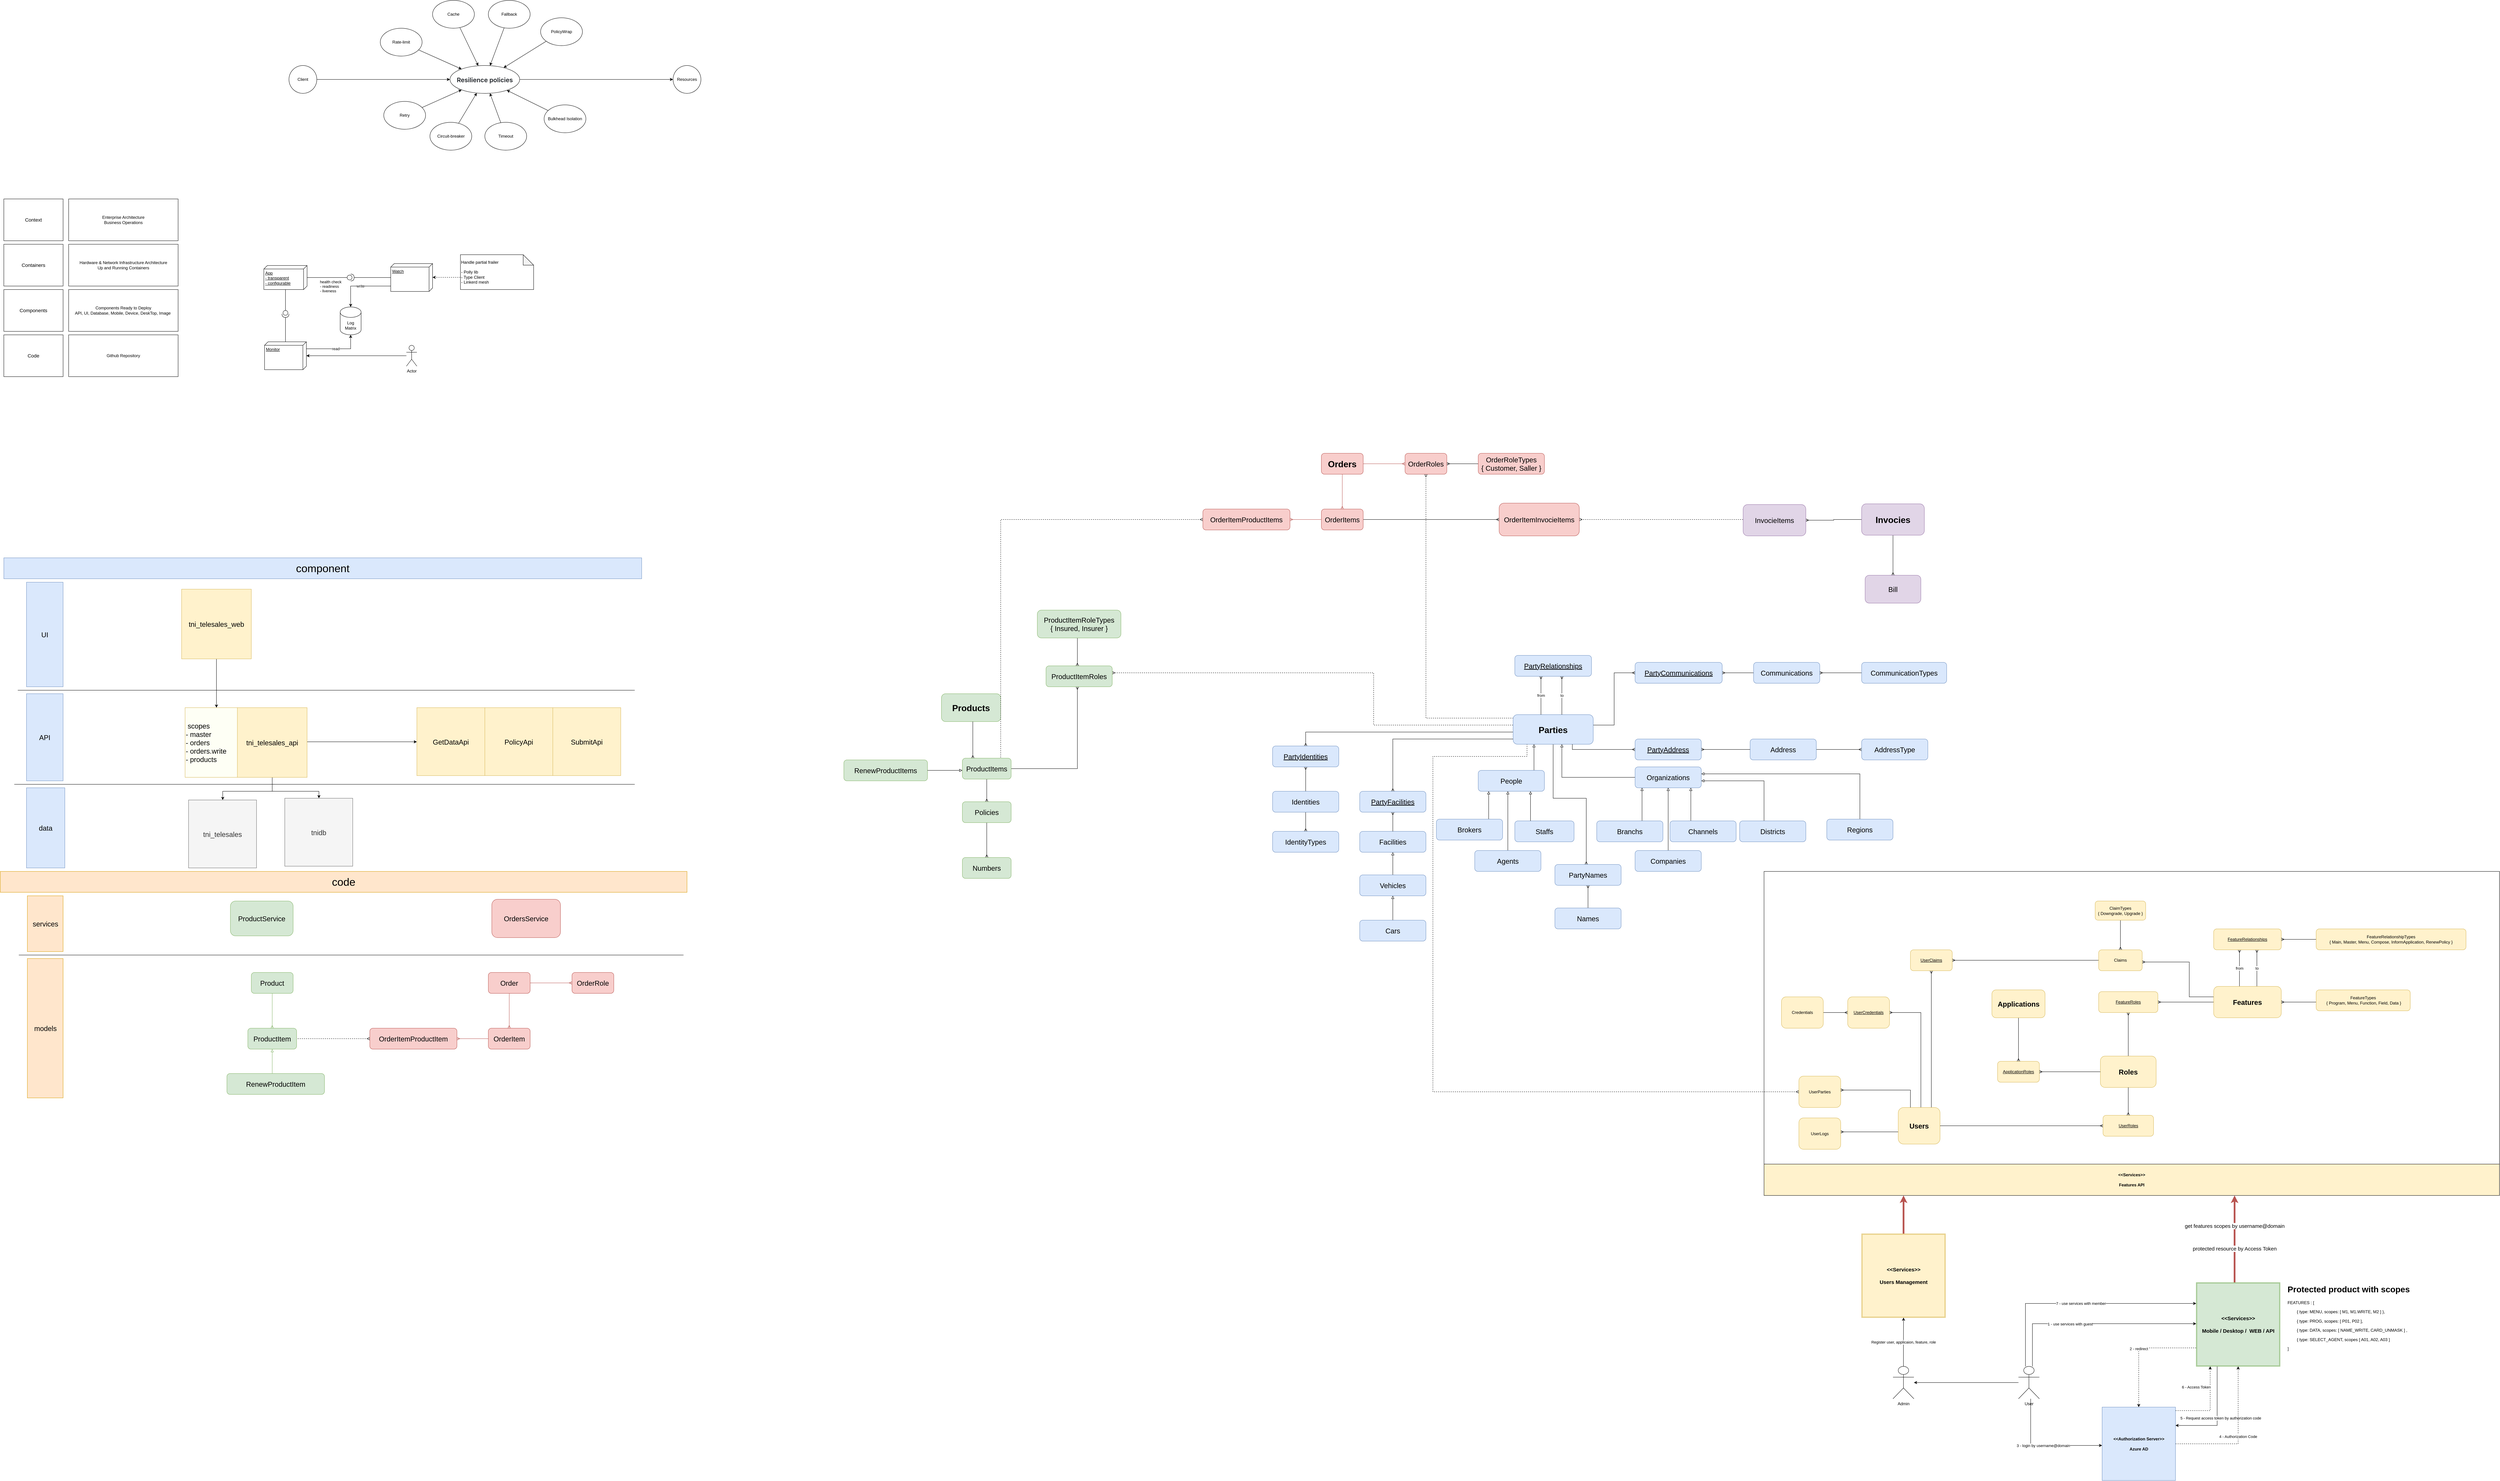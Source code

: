 <mxfile version="21.6.8" type="github">
  <diagram name="หน้า-1" id="UlF-eiUXVz7RwnlS1wyQ">
    <mxGraphModel dx="3412" dy="3523" grid="1" gridSize="10" guides="1" tooltips="1" connect="1" arrows="1" fold="1" page="1" pageScale="1" pageWidth="827" pageHeight="1169" math="0" shadow="0">
      <root>
        <mxCell id="0" />
        <mxCell id="1" parent="0" />
        <mxCell id="E_q2j0-W4uADCQufRSa3-2" value="Product" style="rounded=1;whiteSpace=wrap;html=1;fillColor=#d5e8d4;strokeColor=#82b366;fontSize=20;" parent="1" vertex="1">
          <mxGeometry x="220" y="770" width="120" height="60" as="geometry" />
        </mxCell>
        <mxCell id="E_q2j0-W4uADCQufRSa3-5" style="edgeStyle=orthogonalEdgeStyle;rounded=0;orthogonalLoop=1;jettySize=auto;html=1;endArrow=none;endFill=0;startArrow=ERmany;startFill=0;fillColor=#d5e8d4;strokeColor=#82b366;" parent="1" source="E_q2j0-W4uADCQufRSa3-3" target="E_q2j0-W4uADCQufRSa3-2" edge="1">
          <mxGeometry relative="1" as="geometry" />
        </mxCell>
        <mxCell id="E_q2j0-W4uADCQufRSa3-3" value="ProductItem" style="rounded=1;whiteSpace=wrap;html=1;fillColor=#d5e8d4;strokeColor=#82b366;fontSize=20;" parent="1" vertex="1">
          <mxGeometry x="210" y="930" width="140" height="60" as="geometry" />
        </mxCell>
        <mxCell id="E_q2j0-W4uADCQufRSa3-4" value="RenewProductItem" style="rounded=1;whiteSpace=wrap;html=1;fillColor=#d5e8d4;strokeColor=#82b366;fontSize=20;" parent="1" vertex="1">
          <mxGeometry x="150" y="1060" width="280" height="60" as="geometry" />
        </mxCell>
        <mxCell id="E_q2j0-W4uADCQufRSa3-6" style="edgeStyle=orthogonalEdgeStyle;rounded=0;orthogonalLoop=1;jettySize=auto;html=1;endArrow=block;endFill=0;startArrow=none;startFill=0;fillColor=#d5e8d4;strokeColor=#82b366;" parent="1" source="E_q2j0-W4uADCQufRSa3-4" target="E_q2j0-W4uADCQufRSa3-3" edge="1">
          <mxGeometry relative="1" as="geometry">
            <mxPoint x="290" y="940" as="sourcePoint" />
            <mxPoint x="380" y="860" as="targetPoint" />
            <Array as="points">
              <mxPoint x="280" y="1020" />
              <mxPoint x="280" y="1020" />
            </Array>
          </mxGeometry>
        </mxCell>
        <mxCell id="E_q2j0-W4uADCQufRSa3-7" value="Order" style="rounded=1;whiteSpace=wrap;html=1;fillColor=#f8cecc;strokeColor=#b85450;fontSize=20;" parent="1" vertex="1">
          <mxGeometry x="900" y="770" width="120" height="60" as="geometry" />
        </mxCell>
        <mxCell id="E_q2j0-W4uADCQufRSa3-8" value="OrderItem" style="rounded=1;whiteSpace=wrap;html=1;fillColor=#f8cecc;strokeColor=#b85450;fontSize=20;" parent="1" vertex="1">
          <mxGeometry x="900" y="930" width="120" height="60" as="geometry" />
        </mxCell>
        <mxCell id="E_q2j0-W4uADCQufRSa3-10" style="edgeStyle=orthogonalEdgeStyle;rounded=0;orthogonalLoop=1;jettySize=auto;html=1;endArrow=none;endFill=0;startArrow=ERmany;startFill=0;dashed=1;" parent="1" source="E_q2j0-W4uADCQufRSa3-16" target="E_q2j0-W4uADCQufRSa3-3" edge="1">
          <mxGeometry relative="1" as="geometry">
            <mxPoint x="370" y="1070" as="sourcePoint" />
            <mxPoint x="370" y="1000" as="targetPoint" />
          </mxGeometry>
        </mxCell>
        <mxCell id="E_q2j0-W4uADCQufRSa3-11" style="edgeStyle=orthogonalEdgeStyle;rounded=0;orthogonalLoop=1;jettySize=auto;html=1;endArrow=none;endFill=0;startArrow=ERmany;startFill=0;fillColor=#f8cecc;strokeColor=#b85450;" parent="1" source="E_q2j0-W4uADCQufRSa3-8" target="E_q2j0-W4uADCQufRSa3-7" edge="1">
          <mxGeometry relative="1" as="geometry">
            <mxPoint x="550" y="790" as="sourcePoint" />
            <mxPoint x="550" y="710" as="targetPoint" />
          </mxGeometry>
        </mxCell>
        <mxCell id="E_q2j0-W4uADCQufRSa3-16" value="OrderItemProductItem" style="rounded=1;whiteSpace=wrap;html=1;fillColor=#f8cecc;strokeColor=#b85450;fontSize=20;" parent="1" vertex="1">
          <mxGeometry x="560" y="930" width="250" height="60" as="geometry" />
        </mxCell>
        <mxCell id="E_q2j0-W4uADCQufRSa3-17" style="edgeStyle=orthogonalEdgeStyle;rounded=0;orthogonalLoop=1;jettySize=auto;html=1;endArrow=none;endFill=0;startArrow=ERmany;startFill=0;fillColor=#f8cecc;strokeColor=#b85450;" parent="1" source="E_q2j0-W4uADCQufRSa3-16" target="E_q2j0-W4uADCQufRSa3-8" edge="1">
          <mxGeometry relative="1" as="geometry">
            <mxPoint x="970" y="940" as="sourcePoint" />
            <mxPoint x="970" y="860" as="targetPoint" />
          </mxGeometry>
        </mxCell>
        <mxCell id="HsJcJ7ZprTByXrsruYGj-1" value="OrderRole" style="rounded=1;whiteSpace=wrap;html=1;fillColor=#f8cecc;strokeColor=#b85450;fontSize=20;" parent="1" vertex="1">
          <mxGeometry x="1140" y="770" width="120" height="60" as="geometry" />
        </mxCell>
        <mxCell id="HsJcJ7ZprTByXrsruYGj-2" style="edgeStyle=orthogonalEdgeStyle;rounded=0;orthogonalLoop=1;jettySize=auto;html=1;endArrow=none;endFill=0;startArrow=ERmany;startFill=0;fillColor=#f8cecc;strokeColor=#b85450;" parent="1" source="HsJcJ7ZprTByXrsruYGj-1" target="E_q2j0-W4uADCQufRSa3-7" edge="1">
          <mxGeometry relative="1" as="geometry">
            <mxPoint x="970" y="940" as="sourcePoint" />
            <mxPoint x="970" y="840" as="targetPoint" />
          </mxGeometry>
        </mxCell>
        <mxCell id="ewMh2MggA7eMJWgJc9Aw-1" value="code" style="rounded=0;whiteSpace=wrap;html=1;fillColor=#ffe6cc;strokeColor=#d79b00;fontSize=31;" parent="1" vertex="1">
          <mxGeometry x="-500" y="480" width="1970" height="60" as="geometry" />
        </mxCell>
        <mxCell id="ewMh2MggA7eMJWgJc9Aw-2" value="component" style="rounded=0;whiteSpace=wrap;html=1;fillColor=#dae8fc;strokeColor=#6c8ebf;fontSize=31;" parent="1" vertex="1">
          <mxGeometry x="-490" y="-420" width="1830" height="60" as="geometry" />
        </mxCell>
        <mxCell id="ewMh2MggA7eMJWgJc9Aw-3" value="ProductService" style="rounded=1;whiteSpace=wrap;html=1;fillColor=#d5e8d4;strokeColor=#82b366;fontSize=20;" parent="1" vertex="1">
          <mxGeometry x="160" y="565" width="180" height="100" as="geometry" />
        </mxCell>
        <mxCell id="ewMh2MggA7eMJWgJc9Aw-4" value="OrdersService" style="rounded=1;whiteSpace=wrap;html=1;fillColor=#f8cecc;strokeColor=#b85450;fontSize=20;" parent="1" vertex="1">
          <mxGeometry x="910" y="560" width="197" height="110" as="geometry" />
        </mxCell>
        <mxCell id="ewMh2MggA7eMJWgJc9Aw-5" value="" style="endArrow=none;html=1;rounded=0;" parent="1" edge="1">
          <mxGeometry width="50" height="50" relative="1" as="geometry">
            <mxPoint x="-447" y="720" as="sourcePoint" />
            <mxPoint x="1460" y="720" as="targetPoint" />
          </mxGeometry>
        </mxCell>
        <mxCell id="hBxCbHja6DZnaEhl_VUs-1" style="edgeStyle=orthogonalEdgeStyle;rounded=0;orthogonalLoop=1;jettySize=auto;html=1;" parent="1" source="ewMh2MggA7eMJWgJc9Aw-9" target="hBxCbHja6DZnaEhl_VUs-6" edge="1">
          <mxGeometry relative="1" as="geometry">
            <mxPoint x="510" y="40" as="targetPoint" />
            <Array as="points">
              <mxPoint x="470" y="108" />
              <mxPoint x="470" y="108" />
            </Array>
          </mxGeometry>
        </mxCell>
        <mxCell id="hBxCbHja6DZnaEhl_VUs-3" style="edgeStyle=orthogonalEdgeStyle;rounded=0;orthogonalLoop=1;jettySize=auto;html=1;" parent="1" source="ewMh2MggA7eMJWgJc9Aw-9" target="ktD8zB12mwUcijL4UYMw-1" edge="1">
          <mxGeometry relative="1" as="geometry">
            <Array as="points">
              <mxPoint x="280" y="250" />
              <mxPoint x="138" y="250" />
            </Array>
          </mxGeometry>
        </mxCell>
        <mxCell id="hBxCbHja6DZnaEhl_VUs-4" style="edgeStyle=orthogonalEdgeStyle;rounded=0;orthogonalLoop=1;jettySize=auto;html=1;" parent="1" source="ewMh2MggA7eMJWgJc9Aw-9" target="ktD8zB12mwUcijL4UYMw-2" edge="1">
          <mxGeometry relative="1" as="geometry">
            <Array as="points">
              <mxPoint x="280" y="250" />
              <mxPoint x="414" y="250" />
            </Array>
          </mxGeometry>
        </mxCell>
        <mxCell id="ewMh2MggA7eMJWgJc9Aw-9" value="tni_telesales_api" style="whiteSpace=wrap;html=1;aspect=fixed;fillColor=#fff2cc;strokeColor=#d6b656;fontSize=20;" parent="1" vertex="1">
          <mxGeometry x="180" y="10" width="200" height="200" as="geometry" />
        </mxCell>
        <mxCell id="ewMh2MggA7eMJWgJc9Aw-11" value="services" style="rounded=0;whiteSpace=wrap;html=1;fillColor=#ffe6cc;strokeColor=#d79b00;fontSize=20;" parent="1" vertex="1">
          <mxGeometry x="-422.5" y="550" width="102.5" height="160" as="geometry" />
        </mxCell>
        <mxCell id="ewMh2MggA7eMJWgJc9Aw-12" value="models" style="rounded=0;whiteSpace=wrap;html=1;fillColor=#ffe6cc;strokeColor=#d79b00;fontSize=20;" parent="1" vertex="1">
          <mxGeometry x="-422.5" y="730" width="102.5" height="400" as="geometry" />
        </mxCell>
        <mxCell id="ewMh2MggA7eMJWgJc9Aw-14" value="&lt;div style=&quot;border-color: var(--border-color); font-size: 20px;&quot;&gt;&amp;nbsp;scopes&lt;/div&gt;&lt;div style=&quot;border-color: var(--border-color); font-size: 20px;&quot;&gt;- master&lt;/div&gt;&lt;div style=&quot;border-color: var(--border-color); font-size: 20px;&quot;&gt;- orders&lt;/div&gt;&lt;div style=&quot;border-color: var(--border-color); font-size: 20px;&quot;&gt;- orders.write&lt;/div&gt;&lt;div style=&quot;border-color: var(--border-color); font-size: 20px;&quot;&gt;- products&lt;/div&gt;" style="rounded=0;whiteSpace=wrap;html=1;fillColor=#FEFFF5;fontSize=20;strokeColor=#d6b656;align=left;" parent="1" vertex="1">
          <mxGeometry x="30" y="10" width="150" height="200" as="geometry" />
        </mxCell>
        <mxCell id="ktD8zB12mwUcijL4UYMw-1" value="tni_telesales" style="whiteSpace=wrap;html=1;aspect=fixed;fillColor=#f5f5f5;strokeColor=#666666;fontColor=#333333;fontSize=20;" parent="1" vertex="1">
          <mxGeometry x="40" y="275" width="195" height="195" as="geometry" />
        </mxCell>
        <mxCell id="ktD8zB12mwUcijL4UYMw-2" value="tnidb" style="whiteSpace=wrap;html=1;aspect=fixed;fillColor=#f5f5f5;strokeColor=#666666;fontColor=#333333;fontSize=20;" parent="1" vertex="1">
          <mxGeometry x="316" y="270" width="195" height="195" as="geometry" />
        </mxCell>
        <mxCell id="ktD8zB12mwUcijL4UYMw-3" value="PolicyApi" style="whiteSpace=wrap;html=1;aspect=fixed;fillColor=#fff2cc;strokeColor=#d6b656;fontSize=20;" parent="1" vertex="1">
          <mxGeometry x="890" y="10" width="195" height="195" as="geometry" />
        </mxCell>
        <mxCell id="ktD8zB12mwUcijL4UYMw-4" value="" style="endArrow=none;html=1;rounded=0;" parent="1" edge="1">
          <mxGeometry width="50" height="50" relative="1" as="geometry">
            <mxPoint x="-460" y="230" as="sourcePoint" />
            <mxPoint x="1320" y="230" as="targetPoint" />
          </mxGeometry>
        </mxCell>
        <mxCell id="ktD8zB12mwUcijL4UYMw-5" value="data" style="rounded=0;whiteSpace=wrap;html=1;fillColor=#dae8fc;strokeColor=#6c8ebf;fontSize=20;" parent="1" vertex="1">
          <mxGeometry x="-425" y="240" width="110" height="230" as="geometry" />
        </mxCell>
        <mxCell id="ktD8zB12mwUcijL4UYMw-6" value="API" style="rounded=0;whiteSpace=wrap;html=1;fillColor=#dae8fc;strokeColor=#6c8ebf;fontSize=20;" parent="1" vertex="1">
          <mxGeometry x="-425" y="-30" width="105" height="250" as="geometry" />
        </mxCell>
        <mxCell id="ktD8zB12mwUcijL4UYMw-7" value="" style="endArrow=none;html=1;rounded=0;" parent="1" edge="1">
          <mxGeometry width="50" height="50" relative="1" as="geometry">
            <mxPoint x="-450" y="-40" as="sourcePoint" />
            <mxPoint x="1320" y="-40" as="targetPoint" />
          </mxGeometry>
        </mxCell>
        <mxCell id="hBxCbHja6DZnaEhl_VUs-2" style="edgeStyle=orthogonalEdgeStyle;rounded=0;orthogonalLoop=1;jettySize=auto;html=1;" parent="1" source="ktD8zB12mwUcijL4UYMw-8" target="ewMh2MggA7eMJWgJc9Aw-14" edge="1">
          <mxGeometry relative="1" as="geometry">
            <Array as="points">
              <mxPoint x="105" y="-220" />
            </Array>
          </mxGeometry>
        </mxCell>
        <mxCell id="ktD8zB12mwUcijL4UYMw-8" value="tni_telesales_web" style="whiteSpace=wrap;html=1;aspect=fixed;fillColor=#fff2cc;strokeColor=#d6b656;fontSize=20;" parent="1" vertex="1">
          <mxGeometry x="20" y="-330" width="200" height="200" as="geometry" />
        </mxCell>
        <mxCell id="ktD8zB12mwUcijL4UYMw-9" value="UI" style="rounded=0;whiteSpace=wrap;html=1;fillColor=#dae8fc;strokeColor=#6c8ebf;fontSize=20;" parent="1" vertex="1">
          <mxGeometry x="-425" y="-350" width="105" height="300" as="geometry" />
        </mxCell>
        <mxCell id="hBxCbHja6DZnaEhl_VUs-6" value="GetDataApi" style="whiteSpace=wrap;html=1;aspect=fixed;fillColor=#fff2cc;strokeColor=#d6b656;fontSize=20;" parent="1" vertex="1">
          <mxGeometry x="695" y="10" width="195" height="195" as="geometry" />
        </mxCell>
        <mxCell id="hBxCbHja6DZnaEhl_VUs-7" value="SubmitApi" style="whiteSpace=wrap;html=1;aspect=fixed;fillColor=#fff2cc;strokeColor=#d6b656;fontSize=20;" parent="1" vertex="1">
          <mxGeometry x="1085" y="10" width="195" height="195" as="geometry" />
        </mxCell>
        <mxCell id="48ZIiQU0bEIf2DOtREDY-3" value="Context" style="rounded=0;whiteSpace=wrap;html=1;fontSize=14;" parent="1" vertex="1">
          <mxGeometry x="-490" y="-1450" width="170" height="120" as="geometry" />
        </mxCell>
        <mxCell id="48ZIiQU0bEIf2DOtREDY-4" value="Containers" style="rounded=0;whiteSpace=wrap;html=1;fontSize=14;" parent="1" vertex="1">
          <mxGeometry x="-490" y="-1320" width="170" height="120" as="geometry" />
        </mxCell>
        <mxCell id="48ZIiQU0bEIf2DOtREDY-5" value="Components" style="rounded=0;whiteSpace=wrap;html=1;fontSize=14;" parent="1" vertex="1">
          <mxGeometry x="-490" y="-1190" width="170" height="120" as="geometry" />
        </mxCell>
        <mxCell id="48ZIiQU0bEIf2DOtREDY-6" value="Code" style="rounded=0;whiteSpace=wrap;html=1;fontSize=14;" parent="1" vertex="1">
          <mxGeometry x="-490" y="-1060" width="170" height="120" as="geometry" />
        </mxCell>
        <mxCell id="48ZIiQU0bEIf2DOtREDY-7" value="Enterprise Architecture&lt;br&gt;Business Operations" style="rounded=0;whiteSpace=wrap;html=1;" parent="1" vertex="1">
          <mxGeometry x="-304" y="-1450" width="314" height="120" as="geometry" />
        </mxCell>
        <mxCell id="48ZIiQU0bEIf2DOtREDY-8" value="Hardware &amp;amp; Network Infrastructure Architecture&lt;br&gt;Up and Running Containers" style="rounded=0;whiteSpace=wrap;html=1;" parent="1" vertex="1">
          <mxGeometry x="-304" y="-1320" width="314" height="120" as="geometry" />
        </mxCell>
        <mxCell id="48ZIiQU0bEIf2DOtREDY-9" value="Components Ready to Deploy&lt;br&gt;API, UI, Database, Mobile, Device, DeskTop, Image&amp;nbsp;" style="rounded=0;whiteSpace=wrap;html=1;" parent="1" vertex="1">
          <mxGeometry x="-304" y="-1190" width="314" height="120" as="geometry" />
        </mxCell>
        <mxCell id="48ZIiQU0bEIf2DOtREDY-10" value="Github Repository" style="rounded=0;whiteSpace=wrap;html=1;" parent="1" vertex="1">
          <mxGeometry x="-304" y="-1060" width="314" height="120" as="geometry" />
        </mxCell>
        <mxCell id="xb22m2wRmIAnjBOvWS0P-1" value="App&lt;br&gt;- transparent&lt;br style=&quot;border-color: var(--border-color);&quot;&gt;- configurable" style="verticalAlign=top;align=left;spacingTop=8;spacingLeft=2;spacingRight=12;shape=cube;size=10;direction=south;fontStyle=4;html=1;whiteSpace=wrap;" parent="1" vertex="1">
          <mxGeometry x="256" y="-1259" width="124" height="69" as="geometry" />
        </mxCell>
        <mxCell id="xb22m2wRmIAnjBOvWS0P-20" style="edgeStyle=orthogonalEdgeStyle;rounded=0;orthogonalLoop=1;jettySize=auto;html=1;endArrow=none;endFill=0;" parent="1" source="xb22m2wRmIAnjBOvWS0P-13" target="xb22m2wRmIAnjBOvWS0P-15" edge="1">
          <mxGeometry relative="1" as="geometry" />
        </mxCell>
        <mxCell id="xb22m2wRmIAnjBOvWS0P-13" value="" style="shape=providedRequiredInterface;html=1;verticalLabelPosition=bottom;sketch=0;" parent="1" vertex="1">
          <mxGeometry x="495" y="-1234.5" width="20" height="20" as="geometry" />
        </mxCell>
        <mxCell id="xb22m2wRmIAnjBOvWS0P-14" value="health check&lt;br&gt;- readiness&lt;br&gt;- liveness" style="edgeStyle=orthogonalEdgeStyle;rounded=0;orthogonalLoop=1;jettySize=auto;html=1;align=left;endArrow=none;endFill=0;" parent="1" source="xb22m2wRmIAnjBOvWS0P-1" target="xb22m2wRmIAnjBOvWS0P-13" edge="1">
          <mxGeometry x="-0.412" y="-25" relative="1" as="geometry">
            <mxPoint x="1" as="offset" />
          </mxGeometry>
        </mxCell>
        <mxCell id="xb22m2wRmIAnjBOvWS0P-32" value="write" style="edgeStyle=orthogonalEdgeStyle;rounded=0;orthogonalLoop=1;jettySize=auto;html=1;" parent="1" source="xb22m2wRmIAnjBOvWS0P-15" target="xb22m2wRmIAnjBOvWS0P-31" edge="1">
          <mxGeometry relative="1" as="geometry">
            <Array as="points">
              <mxPoint x="505" y="-1200" />
            </Array>
          </mxGeometry>
        </mxCell>
        <mxCell id="xb22m2wRmIAnjBOvWS0P-15" value="Watch&lt;br&gt;" style="verticalAlign=top;align=left;spacingTop=8;spacingLeft=2;spacingRight=12;shape=cube;size=10;direction=south;fontStyle=4;html=1;whiteSpace=wrap;" parent="1" vertex="1">
          <mxGeometry x="620" y="-1264.5" width="120" height="80" as="geometry" />
        </mxCell>
        <mxCell id="xb22m2wRmIAnjBOvWS0P-18" value="" style="ellipse;whiteSpace=wrap;html=1;align=center;aspect=fixed;fillColor=none;strokeColor=none;resizable=0;perimeter=centerPerimeter;rotatable=0;allowArrows=0;points=[];outlineConnect=1;" parent="1" vertex="1">
          <mxGeometry x="525" y="-1250" width="10" height="10" as="geometry" />
        </mxCell>
        <mxCell id="xb22m2wRmIAnjBOvWS0P-30" style="edgeStyle=orthogonalEdgeStyle;rounded=0;orthogonalLoop=1;jettySize=auto;html=1;" parent="1" source="xb22m2wRmIAnjBOvWS0P-21" target="xb22m2wRmIAnjBOvWS0P-26" edge="1">
          <mxGeometry relative="1" as="geometry" />
        </mxCell>
        <mxCell id="xb22m2wRmIAnjBOvWS0P-21" value="Actor" style="shape=umlActor;verticalLabelPosition=bottom;verticalAlign=top;html=1;" parent="1" vertex="1">
          <mxGeometry x="665" y="-1030" width="30" height="60" as="geometry" />
        </mxCell>
        <mxCell id="xb22m2wRmIAnjBOvWS0P-25" style="edgeStyle=orthogonalEdgeStyle;rounded=0;orthogonalLoop=1;jettySize=auto;html=1;dashed=1;" parent="1" source="xb22m2wRmIAnjBOvWS0P-24" target="xb22m2wRmIAnjBOvWS0P-15" edge="1">
          <mxGeometry relative="1" as="geometry">
            <Array as="points">
              <mxPoint x="810" y="-1225" />
              <mxPoint x="810" y="-1225" />
            </Array>
          </mxGeometry>
        </mxCell>
        <mxCell id="xb22m2wRmIAnjBOvWS0P-24" value="Handle partial frailer&lt;br&gt;&lt;br&gt;- Polly lib&lt;br&gt;- Type Client&lt;br&gt;- Linkerd mesh" style="shape=note;whiteSpace=wrap;html=1;backgroundOutline=1;darkOpacity=0.05;align=left;" parent="1" vertex="1">
          <mxGeometry x="820" y="-1290" width="210" height="100" as="geometry" />
        </mxCell>
        <mxCell id="xb22m2wRmIAnjBOvWS0P-33" value="read" style="edgeStyle=orthogonalEdgeStyle;rounded=0;orthogonalLoop=1;jettySize=auto;html=1;" parent="1" source="xb22m2wRmIAnjBOvWS0P-26" target="xb22m2wRmIAnjBOvWS0P-31" edge="1">
          <mxGeometry relative="1" as="geometry">
            <mxPoint x="369.999" y="-990.06" as="sourcePoint" />
            <mxPoint x="494.94" y="-1030.001" as="targetPoint" />
            <Array as="points">
              <mxPoint x="505" y="-1020" />
            </Array>
          </mxGeometry>
        </mxCell>
        <mxCell id="xb22m2wRmIAnjBOvWS0P-26" value="Monitor" style="verticalAlign=top;align=left;spacingTop=8;spacingLeft=2;spacingRight=12;shape=cube;size=10;direction=south;fontStyle=4;html=1;whiteSpace=wrap;" parent="1" vertex="1">
          <mxGeometry x="258" y="-1040" width="120" height="80" as="geometry" />
        </mxCell>
        <mxCell id="xb22m2wRmIAnjBOvWS0P-29" value="" style="ellipse;whiteSpace=wrap;html=1;align=center;aspect=fixed;fillColor=none;strokeColor=none;resizable=0;perimeter=centerPerimeter;rotatable=0;allowArrows=0;points=[];outlineConnect=1;" parent="1" vertex="1">
          <mxGeometry x="313" y="-1110" width="10" height="10" as="geometry" />
        </mxCell>
        <mxCell id="xb22m2wRmIAnjBOvWS0P-31" value="Log&lt;br&gt;Matrix" style="shape=cylinder3;whiteSpace=wrap;html=1;boundedLbl=1;backgroundOutline=1;size=15;" parent="1" vertex="1">
          <mxGeometry x="475" y="-1140" width="60" height="80" as="geometry" />
        </mxCell>
        <mxCell id="xb22m2wRmIAnjBOvWS0P-36" style="edgeStyle=orthogonalEdgeStyle;rounded=0;orthogonalLoop=1;jettySize=auto;html=1;endArrow=none;endFill=0;" parent="1" source="xb22m2wRmIAnjBOvWS0P-34" target="xb22m2wRmIAnjBOvWS0P-26" edge="1">
          <mxGeometry relative="1" as="geometry" />
        </mxCell>
        <mxCell id="xb22m2wRmIAnjBOvWS0P-34" value="" style="shape=providedRequiredInterface;html=1;verticalLabelPosition=bottom;sketch=0;direction=south;" parent="1" vertex="1">
          <mxGeometry x="308" y="-1130" width="20" height="20" as="geometry" />
        </mxCell>
        <mxCell id="xb22m2wRmIAnjBOvWS0P-35" value="" style="edgeStyle=orthogonalEdgeStyle;rounded=0;orthogonalLoop=1;jettySize=auto;html=1;endArrow=none;endFill=0;" parent="1" source="xb22m2wRmIAnjBOvWS0P-1" target="xb22m2wRmIAnjBOvWS0P-34" edge="1">
          <mxGeometry relative="1" as="geometry" />
        </mxCell>
        <mxCell id="6ZtcqOFGwCrWvdRcCYaD-5" style="edgeStyle=orthogonalEdgeStyle;rounded=0;orthogonalLoop=1;jettySize=auto;html=1;" parent="1" source="6ZtcqOFGwCrWvdRcCYaD-1" target="6ZtcqOFGwCrWvdRcCYaD-4" edge="1">
          <mxGeometry relative="1" as="geometry" />
        </mxCell>
        <mxCell id="6ZtcqOFGwCrWvdRcCYaD-1" value="&lt;h2 style=&quot;box-sizing: border-box; margin-top: 24px; margin-bottom: 16px; font-weight: var(--base-text-weight-semibold, 600); line-height: 1.25; padding-bottom: 0.3em; border-bottom: 1px solid var(--borderColor-muted, var(--color-border-muted)); color: rgb(31, 35, 40); font-family: -apple-system, BlinkMacSystemFont, &amp;quot;Segoe UI&amp;quot;, &amp;quot;Noto Sans&amp;quot;, Helvetica, Arial, sans-serif, &amp;quot;Apple Color Emoji&amp;quot;, &amp;quot;Segoe UI Emoji&amp;quot;; text-align: start; background-color: rgb(255, 255, 255);&quot; dir=&quot;auto&quot; tabindex=&quot;-1&quot;&gt;Resilience policies&lt;/h2&gt;" style="ellipse;whiteSpace=wrap;html=1;" parent="1" vertex="1">
          <mxGeometry x="790" y="-1833" width="200" height="80" as="geometry" />
        </mxCell>
        <mxCell id="6ZtcqOFGwCrWvdRcCYaD-3" style="edgeStyle=orthogonalEdgeStyle;rounded=0;orthogonalLoop=1;jettySize=auto;html=1;" parent="1" source="6ZtcqOFGwCrWvdRcCYaD-2" target="6ZtcqOFGwCrWvdRcCYaD-1" edge="1">
          <mxGeometry relative="1" as="geometry" />
        </mxCell>
        <mxCell id="6ZtcqOFGwCrWvdRcCYaD-2" value="Client" style="ellipse;whiteSpace=wrap;html=1;aspect=fixed;" parent="1" vertex="1">
          <mxGeometry x="328" y="-1833" width="80" height="80" as="geometry" />
        </mxCell>
        <mxCell id="6ZtcqOFGwCrWvdRcCYaD-4" value="Resources" style="ellipse;whiteSpace=wrap;html=1;aspect=fixed;" parent="1" vertex="1">
          <mxGeometry x="1430" y="-1833" width="80" height="80" as="geometry" />
        </mxCell>
        <mxCell id="6ZtcqOFGwCrWvdRcCYaD-14" style="rounded=0;orthogonalLoop=1;jettySize=auto;html=1;" parent="1" source="6ZtcqOFGwCrWvdRcCYaD-6" target="6ZtcqOFGwCrWvdRcCYaD-1" edge="1">
          <mxGeometry relative="1" as="geometry" />
        </mxCell>
        <mxCell id="6ZtcqOFGwCrWvdRcCYaD-6" value="Retry" style="ellipse;whiteSpace=wrap;html=1;" parent="1" vertex="1">
          <mxGeometry x="600" y="-1730" width="120" height="80" as="geometry" />
        </mxCell>
        <mxCell id="6ZtcqOFGwCrWvdRcCYaD-15" style="rounded=0;orthogonalLoop=1;jettySize=auto;html=1;" parent="1" source="6ZtcqOFGwCrWvdRcCYaD-8" target="6ZtcqOFGwCrWvdRcCYaD-1" edge="1">
          <mxGeometry relative="1" as="geometry" />
        </mxCell>
        <mxCell id="6ZtcqOFGwCrWvdRcCYaD-8" value="Circuit-breaker" style="ellipse;whiteSpace=wrap;html=1;" parent="1" vertex="1">
          <mxGeometry x="732.5" y="-1670" width="120" height="80" as="geometry" />
        </mxCell>
        <mxCell id="6ZtcqOFGwCrWvdRcCYaD-16" style="rounded=0;orthogonalLoop=1;jettySize=auto;html=1;" parent="1" source="6ZtcqOFGwCrWvdRcCYaD-10" target="6ZtcqOFGwCrWvdRcCYaD-1" edge="1">
          <mxGeometry relative="1" as="geometry" />
        </mxCell>
        <mxCell id="6ZtcqOFGwCrWvdRcCYaD-10" value="Timeout" style="ellipse;whiteSpace=wrap;html=1;" parent="1" vertex="1">
          <mxGeometry x="890" y="-1670" width="120" height="80" as="geometry" />
        </mxCell>
        <mxCell id="6ZtcqOFGwCrWvdRcCYaD-17" style="rounded=0;orthogonalLoop=1;jettySize=auto;html=1;" parent="1" source="6ZtcqOFGwCrWvdRcCYaD-12" target="6ZtcqOFGwCrWvdRcCYaD-1" edge="1">
          <mxGeometry relative="1" as="geometry" />
        </mxCell>
        <mxCell id="6ZtcqOFGwCrWvdRcCYaD-12" value="Bulkhead Isolation" style="ellipse;whiteSpace=wrap;html=1;" parent="1" vertex="1">
          <mxGeometry x="1060" y="-1720" width="120" height="80" as="geometry" />
        </mxCell>
        <mxCell id="6ZtcqOFGwCrWvdRcCYaD-21" style="rounded=0;orthogonalLoop=1;jettySize=auto;html=1;" parent="1" source="6ZtcqOFGwCrWvdRcCYaD-18" target="6ZtcqOFGwCrWvdRcCYaD-1" edge="1">
          <mxGeometry relative="1" as="geometry" />
        </mxCell>
        <mxCell id="6ZtcqOFGwCrWvdRcCYaD-18" value="Rate-limit" style="ellipse;whiteSpace=wrap;html=1;" parent="1" vertex="1">
          <mxGeometry x="590" y="-1940" width="120" height="80" as="geometry" />
        </mxCell>
        <mxCell id="6ZtcqOFGwCrWvdRcCYaD-22" style="rounded=0;orthogonalLoop=1;jettySize=auto;html=1;" parent="1" source="6ZtcqOFGwCrWvdRcCYaD-19" target="6ZtcqOFGwCrWvdRcCYaD-1" edge="1">
          <mxGeometry relative="1" as="geometry" />
        </mxCell>
        <mxCell id="6ZtcqOFGwCrWvdRcCYaD-19" value="Cache" style="ellipse;whiteSpace=wrap;html=1;" parent="1" vertex="1">
          <mxGeometry x="740" y="-2020" width="120" height="80" as="geometry" />
        </mxCell>
        <mxCell id="6ZtcqOFGwCrWvdRcCYaD-23" style="rounded=0;orthogonalLoop=1;jettySize=auto;html=1;" parent="1" source="6ZtcqOFGwCrWvdRcCYaD-20" target="6ZtcqOFGwCrWvdRcCYaD-1" edge="1">
          <mxGeometry relative="1" as="geometry" />
        </mxCell>
        <mxCell id="6ZtcqOFGwCrWvdRcCYaD-20" value="Fallback" style="ellipse;whiteSpace=wrap;html=1;" parent="1" vertex="1">
          <mxGeometry x="900" y="-2020" width="120" height="80" as="geometry" />
        </mxCell>
        <mxCell id="6ZtcqOFGwCrWvdRcCYaD-25" style="rounded=0;orthogonalLoop=1;jettySize=auto;html=1;" parent="1" source="6ZtcqOFGwCrWvdRcCYaD-24" target="6ZtcqOFGwCrWvdRcCYaD-1" edge="1">
          <mxGeometry relative="1" as="geometry" />
        </mxCell>
        <mxCell id="6ZtcqOFGwCrWvdRcCYaD-24" value="PolicyWrap" style="ellipse;whiteSpace=wrap;html=1;" parent="1" vertex="1">
          <mxGeometry x="1050" y="-1970" width="120" height="80" as="geometry" />
        </mxCell>
        <mxCell id="a6CrXQ2l9qOM6Z4fCI5_-1" value="Products" style="rounded=1;whiteSpace=wrap;html=1;fillColor=#d5e8d4;strokeColor=#82b366;fontSize=25;fontStyle=1" parent="1" vertex="1">
          <mxGeometry x="2200" y="-30" width="170" height="80" as="geometry" />
        </mxCell>
        <mxCell id="a6CrXQ2l9qOM6Z4fCI5_-2" style="edgeStyle=orthogonalEdgeStyle;rounded=0;orthogonalLoop=1;jettySize=auto;html=1;endArrow=none;endFill=0;startArrow=ERmany;startFill=0;fillColor=#d5e8d4;strokeColor=#000000;" parent="1" source="a6CrXQ2l9qOM6Z4fCI5_-3" target="a6CrXQ2l9qOM6Z4fCI5_-1" edge="1">
          <mxGeometry relative="1" as="geometry">
            <Array as="points">
              <mxPoint x="2290" y="130" />
              <mxPoint x="2290" y="130" />
            </Array>
          </mxGeometry>
        </mxCell>
        <mxCell id="umau1oA5AZ1StltOR-z_-60" style="edgeStyle=orthogonalEdgeStyle;rounded=0;orthogonalLoop=1;jettySize=auto;html=1;endArrow=ERmany;endFill=0;" parent="1" source="a6CrXQ2l9qOM6Z4fCI5_-3" target="umau1oA5AZ1StltOR-z_-58" edge="1">
          <mxGeometry relative="1" as="geometry">
            <Array as="points">
              <mxPoint x="2590" y="185" />
            </Array>
          </mxGeometry>
        </mxCell>
        <mxCell id="umau1oA5AZ1StltOR-z_-63" style="edgeStyle=orthogonalEdgeStyle;rounded=0;orthogonalLoop=1;jettySize=auto;html=1;endArrow=ERmany;endFill=0;" parent="1" source="a6CrXQ2l9qOM6Z4fCI5_-3" target="umau1oA5AZ1StltOR-z_-61" edge="1">
          <mxGeometry relative="1" as="geometry">
            <Array as="points" />
          </mxGeometry>
        </mxCell>
        <mxCell id="a6CrXQ2l9qOM6Z4fCI5_-3" value="ProductItems" style="rounded=1;whiteSpace=wrap;html=1;fillColor=#d5e8d4;strokeColor=#82b366;fontSize=20;" parent="1" vertex="1">
          <mxGeometry x="2260" y="155" width="140" height="60" as="geometry" />
        </mxCell>
        <mxCell id="a6CrXQ2l9qOM6Z4fCI5_-4" value="RenewProductItems" style="rounded=1;whiteSpace=wrap;html=1;fillColor=#d5e8d4;strokeColor=#82b366;fontSize=20;" parent="1" vertex="1">
          <mxGeometry x="1920" y="160" width="240" height="60" as="geometry" />
        </mxCell>
        <mxCell id="a6CrXQ2l9qOM6Z4fCI5_-5" style="edgeStyle=orthogonalEdgeStyle;rounded=0;orthogonalLoop=1;jettySize=auto;html=1;endArrow=block;endFill=0;startArrow=none;startFill=0;fillColor=#d5e8d4;strokeColor=#000000;" parent="1" source="a6CrXQ2l9qOM6Z4fCI5_-4" target="a6CrXQ2l9qOM6Z4fCI5_-3" edge="1">
          <mxGeometry relative="1" as="geometry">
            <mxPoint x="2340" y="165" as="sourcePoint" />
            <mxPoint x="2430" y="85" as="targetPoint" />
            <Array as="points">
              <mxPoint x="2190" y="190" />
              <mxPoint x="2190" y="190" />
            </Array>
          </mxGeometry>
        </mxCell>
        <mxCell id="a6CrXQ2l9qOM6Z4fCI5_-6" value="Orders" style="rounded=1;whiteSpace=wrap;html=1;fillColor=#f8cecc;strokeColor=#b85450;fontSize=25;fontStyle=1" parent="1" vertex="1">
          <mxGeometry x="3290" y="-720" width="120" height="60" as="geometry" />
        </mxCell>
        <mxCell id="umau1oA5AZ1StltOR-z_-74" style="edgeStyle=orthogonalEdgeStyle;rounded=0;orthogonalLoop=1;jettySize=auto;html=1;entryX=0;entryY=0.5;entryDx=0;entryDy=0;endArrow=ERmany;endFill=0;" parent="1" source="a6CrXQ2l9qOM6Z4fCI5_-7" target="umau1oA5AZ1StltOR-z_-73" edge="1">
          <mxGeometry relative="1" as="geometry" />
        </mxCell>
        <mxCell id="a6CrXQ2l9qOM6Z4fCI5_-7" value="OrderItems" style="rounded=1;whiteSpace=wrap;html=1;fillColor=#f8cecc;strokeColor=#b85450;fontSize=20;" parent="1" vertex="1">
          <mxGeometry x="3290" y="-560" width="120" height="60" as="geometry" />
        </mxCell>
        <mxCell id="a6CrXQ2l9qOM6Z4fCI5_-8" style="edgeStyle=orthogonalEdgeStyle;rounded=0;orthogonalLoop=1;jettySize=auto;html=1;endArrow=none;endFill=0;startArrow=ERmany;startFill=0;dashed=1;" parent="1" source="a6CrXQ2l9qOM6Z4fCI5_-11" target="a6CrXQ2l9qOM6Z4fCI5_-3" edge="1">
          <mxGeometry relative="1" as="geometry">
            <mxPoint x="2720" y="285" as="sourcePoint" />
            <mxPoint x="2720" y="215" as="targetPoint" />
            <Array as="points">
              <mxPoint x="2370" y="-530" />
            </Array>
          </mxGeometry>
        </mxCell>
        <mxCell id="a6CrXQ2l9qOM6Z4fCI5_-9" style="edgeStyle=orthogonalEdgeStyle;rounded=0;orthogonalLoop=1;jettySize=auto;html=1;endArrow=none;endFill=0;startArrow=ERmany;startFill=0;fillColor=#f8cecc;strokeColor=#b85450;" parent="1" source="a6CrXQ2l9qOM6Z4fCI5_-7" target="a6CrXQ2l9qOM6Z4fCI5_-6" edge="1">
          <mxGeometry relative="1" as="geometry">
            <mxPoint x="2940" y="-700" as="sourcePoint" />
            <mxPoint x="2940" y="-780" as="targetPoint" />
          </mxGeometry>
        </mxCell>
        <mxCell id="a6CrXQ2l9qOM6Z4fCI5_-11" value="OrderItemProductItems" style="rounded=1;whiteSpace=wrap;html=1;fillColor=#f8cecc;strokeColor=#b85450;fontSize=20;" parent="1" vertex="1">
          <mxGeometry x="2950" y="-560" width="250" height="60" as="geometry" />
        </mxCell>
        <mxCell id="a6CrXQ2l9qOM6Z4fCI5_-12" style="edgeStyle=orthogonalEdgeStyle;rounded=0;orthogonalLoop=1;jettySize=auto;html=1;endArrow=none;endFill=0;startArrow=ERmany;startFill=0;fillColor=#f8cecc;strokeColor=#b85450;" parent="1" source="a6CrXQ2l9qOM6Z4fCI5_-11" target="a6CrXQ2l9qOM6Z4fCI5_-7" edge="1">
          <mxGeometry relative="1" as="geometry">
            <mxPoint x="3360" y="-550" as="sourcePoint" />
            <mxPoint x="3360" y="-630" as="targetPoint" />
          </mxGeometry>
        </mxCell>
        <mxCell id="a6CrXQ2l9qOM6Z4fCI5_-19" style="edgeStyle=orthogonalEdgeStyle;rounded=0;orthogonalLoop=1;jettySize=auto;html=1;dashed=1;startArrow=ERmany;startFill=0;endArrow=none;endFill=0;" parent="1" source="a6CrXQ2l9qOM6Z4fCI5_-16" target="a6CrXQ2l9qOM6Z4fCI5_-18" edge="1">
          <mxGeometry relative="1" as="geometry">
            <Array as="points">
              <mxPoint x="3590" y="40" />
            </Array>
          </mxGeometry>
        </mxCell>
        <mxCell id="a6CrXQ2l9qOM6Z4fCI5_-16" value="OrderRoles" style="rounded=1;whiteSpace=wrap;html=1;fillColor=#f8cecc;strokeColor=#b85450;fontSize=20;" parent="1" vertex="1">
          <mxGeometry x="3530" y="-720" width="120" height="60" as="geometry" />
        </mxCell>
        <mxCell id="a6CrXQ2l9qOM6Z4fCI5_-17" style="edgeStyle=orthogonalEdgeStyle;rounded=0;orthogonalLoop=1;jettySize=auto;html=1;endArrow=none;endFill=0;startArrow=ERmany;startFill=0;fillColor=#f8cecc;strokeColor=#b85450;" parent="1" source="a6CrXQ2l9qOM6Z4fCI5_-16" target="a6CrXQ2l9qOM6Z4fCI5_-6" edge="1">
          <mxGeometry relative="1" as="geometry">
            <mxPoint x="3360" y="-550" as="sourcePoint" />
            <mxPoint x="3360" y="-650" as="targetPoint" />
          </mxGeometry>
        </mxCell>
        <mxCell id="umau1oA5AZ1StltOR-z_-33" style="edgeStyle=orthogonalEdgeStyle;rounded=0;orthogonalLoop=1;jettySize=auto;html=1;endArrow=ERmany;endFill=0;" parent="1" source="a6CrXQ2l9qOM6Z4fCI5_-18" target="umau1oA5AZ1StltOR-z_-30" edge="1">
          <mxGeometry relative="1" as="geometry">
            <Array as="points">
              <mxPoint x="4130" y="60" />
              <mxPoint x="4130" y="-90" />
            </Array>
          </mxGeometry>
        </mxCell>
        <mxCell id="umau1oA5AZ1StltOR-z_-46" style="edgeStyle=orthogonalEdgeStyle;rounded=0;orthogonalLoop=1;jettySize=auto;html=1;endArrow=ERmany;endFill=0;" parent="1" source="a6CrXQ2l9qOM6Z4fCI5_-18" target="umau1oA5AZ1StltOR-z_-44" edge="1">
          <mxGeometry relative="1" as="geometry">
            <Array as="points">
              <mxPoint x="3955" y="270" />
              <mxPoint x="4050" y="270" />
            </Array>
          </mxGeometry>
        </mxCell>
        <mxCell id="umau1oA5AZ1StltOR-z_-51" style="edgeStyle=orthogonalEdgeStyle;rounded=0;orthogonalLoop=1;jettySize=auto;html=1;endArrow=ERmany;endFill=0;" parent="1" source="a6CrXQ2l9qOM6Z4fCI5_-18" target="umau1oA5AZ1StltOR-z_-49" edge="1">
          <mxGeometry relative="1" as="geometry">
            <Array as="points">
              <mxPoint x="3245" y="80" />
            </Array>
          </mxGeometry>
        </mxCell>
        <mxCell id="umau1oA5AZ1StltOR-z_-59" style="edgeStyle=orthogonalEdgeStyle;rounded=0;orthogonalLoop=1;jettySize=auto;html=1;endArrow=ERmany;endFill=0;dashed=1;" parent="1" source="a6CrXQ2l9qOM6Z4fCI5_-18" target="umau1oA5AZ1StltOR-z_-58" edge="1">
          <mxGeometry relative="1" as="geometry">
            <Array as="points">
              <mxPoint x="3440" y="60" />
              <mxPoint x="3440" y="-90" />
            </Array>
          </mxGeometry>
        </mxCell>
        <mxCell id="a6CrXQ2l9qOM6Z4fCI5_-18" value="Parties" style="rounded=1;whiteSpace=wrap;html=1;fillColor=#dae8fc;strokeColor=#6c8ebf;fontSize=25;fontStyle=1" parent="1" vertex="1">
          <mxGeometry x="3840" y="30" width="230" height="85" as="geometry" />
        </mxCell>
        <mxCell id="a6CrXQ2l9qOM6Z4fCI5_-25" style="edgeStyle=orthogonalEdgeStyle;rounded=0;orthogonalLoop=1;jettySize=auto;html=1;endArrow=block;endFill=0;" parent="1" source="a6CrXQ2l9qOM6Z4fCI5_-20" target="a6CrXQ2l9qOM6Z4fCI5_-18" edge="1">
          <mxGeometry relative="1" as="geometry">
            <Array as="points">
              <mxPoint x="3900" y="170" />
              <mxPoint x="3900" y="170" />
            </Array>
          </mxGeometry>
        </mxCell>
        <mxCell id="a6CrXQ2l9qOM6Z4fCI5_-20" value="People" style="rounded=1;whiteSpace=wrap;html=1;fillColor=#dae8fc;strokeColor=#6c8ebf;fontSize=20;" parent="1" vertex="1">
          <mxGeometry x="3740" y="190" width="190" height="60" as="geometry" />
        </mxCell>
        <mxCell id="a6CrXQ2l9qOM6Z4fCI5_-26" style="edgeStyle=orthogonalEdgeStyle;rounded=0;orthogonalLoop=1;jettySize=auto;html=1;endArrow=block;endFill=0;" parent="1" source="a6CrXQ2l9qOM6Z4fCI5_-21" target="a6CrXQ2l9qOM6Z4fCI5_-20" edge="1">
          <mxGeometry relative="1" as="geometry">
            <Array as="points">
              <mxPoint x="3770" y="280" />
              <mxPoint x="3770" y="280" />
            </Array>
          </mxGeometry>
        </mxCell>
        <mxCell id="a6CrXQ2l9qOM6Z4fCI5_-21" value="Brokers" style="rounded=1;whiteSpace=wrap;html=1;fillColor=#dae8fc;strokeColor=#6c8ebf;fontSize=20;" parent="1" vertex="1">
          <mxGeometry x="3620" y="330" width="190" height="60" as="geometry" />
        </mxCell>
        <mxCell id="a6CrXQ2l9qOM6Z4fCI5_-27" style="edgeStyle=orthogonalEdgeStyle;rounded=0;orthogonalLoop=1;jettySize=auto;html=1;endArrow=block;endFill=0;" parent="1" source="a6CrXQ2l9qOM6Z4fCI5_-22" target="a6CrXQ2l9qOM6Z4fCI5_-20" edge="1">
          <mxGeometry relative="1" as="geometry">
            <Array as="points">
              <mxPoint x="3825" y="310" />
              <mxPoint x="3825" y="310" />
            </Array>
          </mxGeometry>
        </mxCell>
        <mxCell id="a6CrXQ2l9qOM6Z4fCI5_-22" value="Agents" style="rounded=1;whiteSpace=wrap;html=1;fillColor=#dae8fc;strokeColor=#6c8ebf;fontSize=20;" parent="1" vertex="1">
          <mxGeometry x="3730" y="420" width="190" height="60" as="geometry" />
        </mxCell>
        <mxCell id="umau1oA5AZ1StltOR-z_-38" style="edgeStyle=orthogonalEdgeStyle;rounded=0;orthogonalLoop=1;jettySize=auto;html=1;endArrow=block;endFill=0;" parent="1" source="a6CrXQ2l9qOM6Z4fCI5_-24" target="umau1oA5AZ1StltOR-z_-18" edge="1">
          <mxGeometry relative="1" as="geometry">
            <Array as="points">
              <mxPoint x="4835" y="200" />
            </Array>
          </mxGeometry>
        </mxCell>
        <mxCell id="a6CrXQ2l9qOM6Z4fCI5_-24" value="Regions" style="rounded=1;whiteSpace=wrap;html=1;fillColor=#dae8fc;strokeColor=#6c8ebf;fontSize=20;" parent="1" vertex="1">
          <mxGeometry x="4740" y="330" width="190" height="60" as="geometry" />
        </mxCell>
        <mxCell id="a6CrXQ2l9qOM6Z4fCI5_-31" value="from" style="edgeStyle=orthogonalEdgeStyle;rounded=0;orthogonalLoop=1;jettySize=auto;html=1;endArrow=none;endFill=0;startArrow=ERmany;startFill=0;" parent="1" source="a6CrXQ2l9qOM6Z4fCI5_-30" target="a6CrXQ2l9qOM6Z4fCI5_-18" edge="1">
          <mxGeometry relative="1" as="geometry">
            <Array as="points">
              <mxPoint x="3920" y="-50" />
              <mxPoint x="3920" y="-50" />
            </Array>
          </mxGeometry>
        </mxCell>
        <mxCell id="a6CrXQ2l9qOM6Z4fCI5_-32" value="to" style="edgeStyle=orthogonalEdgeStyle;rounded=0;orthogonalLoop=1;jettySize=auto;html=1;endArrow=none;endFill=0;startArrow=ERmany;startFill=0;" parent="1" source="a6CrXQ2l9qOM6Z4fCI5_-30" target="a6CrXQ2l9qOM6Z4fCI5_-18" edge="1">
          <mxGeometry relative="1" as="geometry">
            <Array as="points">
              <mxPoint x="3980" y="-20" />
              <mxPoint x="3980" y="-20" />
            </Array>
          </mxGeometry>
        </mxCell>
        <mxCell id="a6CrXQ2l9qOM6Z4fCI5_-30" value="PartyRelationships" style="rounded=1;whiteSpace=wrap;html=1;fillColor=#dae8fc;strokeColor=#6c8ebf;fontSize=20;fontStyle=4" parent="1" vertex="1">
          <mxGeometry x="3845" y="-140" width="220" height="60" as="geometry" />
        </mxCell>
        <mxCell id="a6CrXQ2l9qOM6Z4fCI5_-34" value="Staffs" style="rounded=1;whiteSpace=wrap;html=1;fillColor=#dae8fc;strokeColor=#6c8ebf;fontSize=20;" parent="1" vertex="1">
          <mxGeometry x="3845" y="335" width="170" height="60" as="geometry" />
        </mxCell>
        <mxCell id="a6CrXQ2l9qOM6Z4fCI5_-35" style="edgeStyle=orthogonalEdgeStyle;rounded=0;orthogonalLoop=1;jettySize=auto;html=1;endArrow=block;endFill=0;" parent="1" source="a6CrXQ2l9qOM6Z4fCI5_-34" target="a6CrXQ2l9qOM6Z4fCI5_-20" edge="1">
          <mxGeometry relative="1" as="geometry">
            <mxPoint x="4180" y="225" as="sourcePoint" />
            <mxPoint x="3990" y="155" as="targetPoint" />
            <Array as="points">
              <mxPoint x="3890" y="290" />
              <mxPoint x="3890" y="290" />
            </Array>
          </mxGeometry>
        </mxCell>
        <mxCell id="umau1oA5AZ1StltOR-z_-21" style="edgeStyle=orthogonalEdgeStyle;rounded=0;orthogonalLoop=1;jettySize=auto;html=1;endArrow=block;endFill=0;" parent="1" source="umau1oA5AZ1StltOR-z_-1" target="umau1oA5AZ1StltOR-z_-18" edge="1">
          <mxGeometry relative="1" as="geometry">
            <Array as="points">
              <mxPoint x="4350" y="320" />
              <mxPoint x="4350" y="320" />
            </Array>
          </mxGeometry>
        </mxCell>
        <mxCell id="umau1oA5AZ1StltOR-z_-1" value="Channels" style="rounded=1;whiteSpace=wrap;html=1;fillColor=#dae8fc;strokeColor=#6c8ebf;fontSize=20;" parent="1" vertex="1">
          <mxGeometry x="4290" y="335" width="190" height="60" as="geometry" />
        </mxCell>
        <mxCell id="umau1oA5AZ1StltOR-z_-22" style="edgeStyle=orthogonalEdgeStyle;rounded=0;orthogonalLoop=1;jettySize=auto;html=1;endArrow=block;endFill=0;" parent="1" source="umau1oA5AZ1StltOR-z_-5" target="umau1oA5AZ1StltOR-z_-18" edge="1">
          <mxGeometry relative="1" as="geometry">
            <Array as="points">
              <mxPoint x="4560" y="220" />
            </Array>
          </mxGeometry>
        </mxCell>
        <mxCell id="umau1oA5AZ1StltOR-z_-5" value="Districts" style="rounded=1;whiteSpace=wrap;html=1;fillColor=#dae8fc;strokeColor=#6c8ebf;fontSize=20;" parent="1" vertex="1">
          <mxGeometry x="4490" y="335" width="190" height="60" as="geometry" />
        </mxCell>
        <mxCell id="umau1oA5AZ1StltOR-z_-20" style="edgeStyle=orthogonalEdgeStyle;rounded=0;orthogonalLoop=1;jettySize=auto;html=1;endArrow=block;endFill=0;" parent="1" source="umau1oA5AZ1StltOR-z_-6" target="umau1oA5AZ1StltOR-z_-18" edge="1">
          <mxGeometry relative="1" as="geometry">
            <Array as="points">
              <mxPoint x="4210" y="310" />
              <mxPoint x="4210" y="310" />
            </Array>
          </mxGeometry>
        </mxCell>
        <mxCell id="umau1oA5AZ1StltOR-z_-6" value="Branchs" style="rounded=1;whiteSpace=wrap;html=1;fillColor=#dae8fc;strokeColor=#6c8ebf;fontSize=20;" parent="1" vertex="1">
          <mxGeometry x="4080" y="335" width="190" height="60" as="geometry" />
        </mxCell>
        <mxCell id="umau1oA5AZ1StltOR-z_-9" value="Facilities" style="rounded=1;whiteSpace=wrap;html=1;fillColor=#dae8fc;strokeColor=#6c8ebf;fontSize=20;" parent="1" vertex="1">
          <mxGeometry x="3400" y="365" width="190" height="60" as="geometry" />
        </mxCell>
        <mxCell id="umau1oA5AZ1StltOR-z_-11" style="edgeStyle=orthogonalEdgeStyle;rounded=0;orthogonalLoop=1;jettySize=auto;html=1;endArrow=block;endFill=0;" parent="1" source="umau1oA5AZ1StltOR-z_-10" target="umau1oA5AZ1StltOR-z_-9" edge="1">
          <mxGeometry relative="1" as="geometry" />
        </mxCell>
        <mxCell id="umau1oA5AZ1StltOR-z_-10" value="Vehicles" style="rounded=1;whiteSpace=wrap;html=1;fillColor=#dae8fc;strokeColor=#6c8ebf;fontSize=20;" parent="1" vertex="1">
          <mxGeometry x="3400" y="490" width="190" height="60" as="geometry" />
        </mxCell>
        <mxCell id="umau1oA5AZ1StltOR-z_-13" style="edgeStyle=orthogonalEdgeStyle;rounded=0;orthogonalLoop=1;jettySize=auto;html=1;endArrow=none;endFill=0;startArrow=ERmany;startFill=0;" parent="1" source="umau1oA5AZ1StltOR-z_-12" target="a6CrXQ2l9qOM6Z4fCI5_-18" edge="1">
          <mxGeometry relative="1" as="geometry">
            <mxPoint x="3500" y="130.001" as="sourcePoint" />
            <mxPoint x="3860" y="130.001" as="targetPoint" />
            <Array as="points">
              <mxPoint x="3495" y="100" />
            </Array>
          </mxGeometry>
        </mxCell>
        <mxCell id="umau1oA5AZ1StltOR-z_-14" style="edgeStyle=orthogonalEdgeStyle;rounded=0;orthogonalLoop=1;jettySize=auto;html=1;endArrow=none;endFill=0;startArrow=ERmany;startFill=0;" parent="1" source="umau1oA5AZ1StltOR-z_-12" target="umau1oA5AZ1StltOR-z_-9" edge="1">
          <mxGeometry relative="1" as="geometry">
            <Array as="points">
              <mxPoint x="3425" y="285" />
              <mxPoint x="3425" y="285" />
            </Array>
          </mxGeometry>
        </mxCell>
        <mxCell id="umau1oA5AZ1StltOR-z_-12" value="PartyFacilities" style="rounded=1;whiteSpace=wrap;html=1;fillColor=#dae8fc;strokeColor=#6c8ebf;fontSize=20;fontStyle=4" parent="1" vertex="1">
          <mxGeometry x="3400" y="250" width="190" height="60" as="geometry" />
        </mxCell>
        <mxCell id="umau1oA5AZ1StltOR-z_-15" style="edgeStyle=orthogonalEdgeStyle;rounded=0;orthogonalLoop=1;jettySize=auto;html=1;exitX=0.5;exitY=1;exitDx=0;exitDy=0;" parent="1" source="a6CrXQ2l9qOM6Z4fCI5_-34" target="a6CrXQ2l9qOM6Z4fCI5_-34" edge="1">
          <mxGeometry relative="1" as="geometry" />
        </mxCell>
        <mxCell id="umau1oA5AZ1StltOR-z_-19" style="edgeStyle=orthogonalEdgeStyle;rounded=0;orthogonalLoop=1;jettySize=auto;html=1;endArrow=block;endFill=0;" parent="1" source="umau1oA5AZ1StltOR-z_-18" target="a6CrXQ2l9qOM6Z4fCI5_-18" edge="1">
          <mxGeometry relative="1" as="geometry">
            <Array as="points">
              <mxPoint x="3980" y="210" />
            </Array>
          </mxGeometry>
        </mxCell>
        <mxCell id="umau1oA5AZ1StltOR-z_-18" value="Organizations" style="rounded=1;whiteSpace=wrap;html=1;fillColor=#dae8fc;strokeColor=#6c8ebf;fontSize=20;" parent="1" vertex="1">
          <mxGeometry x="4190" y="180" width="190" height="60" as="geometry" />
        </mxCell>
        <mxCell id="umau1oA5AZ1StltOR-z_-28" style="edgeStyle=orthogonalEdgeStyle;rounded=0;orthogonalLoop=1;jettySize=auto;html=1;endArrow=ERmany;endFill=0;" parent="1" source="umau1oA5AZ1StltOR-z_-23" target="umau1oA5AZ1StltOR-z_-27" edge="1">
          <mxGeometry relative="1" as="geometry" />
        </mxCell>
        <mxCell id="umau1oA5AZ1StltOR-z_-23" value="Address" style="rounded=1;whiteSpace=wrap;html=1;fillColor=#dae8fc;strokeColor=#6c8ebf;fontSize=20;" parent="1" vertex="1">
          <mxGeometry x="4520" y="100" width="190" height="60" as="geometry" />
        </mxCell>
        <mxCell id="umau1oA5AZ1StltOR-z_-25" style="edgeStyle=orthogonalEdgeStyle;rounded=0;orthogonalLoop=1;jettySize=auto;html=1;endArrow=none;endFill=0;startArrow=ERmany;startFill=0;" parent="1" source="umau1oA5AZ1StltOR-z_-24" target="umau1oA5AZ1StltOR-z_-23" edge="1">
          <mxGeometry relative="1" as="geometry" />
        </mxCell>
        <mxCell id="umau1oA5AZ1StltOR-z_-26" style="edgeStyle=orthogonalEdgeStyle;rounded=0;orthogonalLoop=1;jettySize=auto;html=1;endArrow=none;endFill=0;startArrow=ERmany;startFill=0;" parent="1" source="umau1oA5AZ1StltOR-z_-24" target="a6CrXQ2l9qOM6Z4fCI5_-18" edge="1">
          <mxGeometry relative="1" as="geometry">
            <Array as="points">
              <mxPoint x="4010" y="130" />
            </Array>
          </mxGeometry>
        </mxCell>
        <mxCell id="umau1oA5AZ1StltOR-z_-24" value="PartyAddress" style="rounded=1;whiteSpace=wrap;html=1;fillColor=#dae8fc;strokeColor=#6c8ebf;fontSize=20;fontStyle=4" parent="1" vertex="1">
          <mxGeometry x="4190" y="100" width="190" height="60" as="geometry" />
        </mxCell>
        <mxCell id="umau1oA5AZ1StltOR-z_-27" value="AddressType" style="rounded=1;whiteSpace=wrap;html=1;fillColor=#dae8fc;strokeColor=#6c8ebf;fontSize=20;" parent="1" vertex="1">
          <mxGeometry x="4840" y="100" width="190" height="60" as="geometry" />
        </mxCell>
        <mxCell id="umau1oA5AZ1StltOR-z_-32" style="edgeStyle=orthogonalEdgeStyle;rounded=0;orthogonalLoop=1;jettySize=auto;html=1;entryX=1;entryY=0.5;entryDx=0;entryDy=0;endArrow=ERmany;endFill=0;" parent="1" source="umau1oA5AZ1StltOR-z_-29" target="umau1oA5AZ1StltOR-z_-30" edge="1">
          <mxGeometry relative="1" as="geometry" />
        </mxCell>
        <mxCell id="umau1oA5AZ1StltOR-z_-29" value="Communications" style="rounded=1;whiteSpace=wrap;html=1;fillColor=#dae8fc;strokeColor=#6c8ebf;fontSize=20;" parent="1" vertex="1">
          <mxGeometry x="4530" y="-120" width="190" height="60" as="geometry" />
        </mxCell>
        <mxCell id="umau1oA5AZ1StltOR-z_-30" value="PartyCommunications" style="rounded=1;whiteSpace=wrap;html=1;fillColor=#dae8fc;strokeColor=#6c8ebf;fontSize=20;fontStyle=4" parent="1" vertex="1">
          <mxGeometry x="4190" y="-120" width="250" height="60" as="geometry" />
        </mxCell>
        <mxCell id="umau1oA5AZ1StltOR-z_-36" style="edgeStyle=orthogonalEdgeStyle;rounded=0;orthogonalLoop=1;jettySize=auto;html=1;endArrow=ERmany;endFill=0;" parent="1" source="umau1oA5AZ1StltOR-z_-34" target="a6CrXQ2l9qOM6Z4fCI5_-16" edge="1">
          <mxGeometry relative="1" as="geometry" />
        </mxCell>
        <mxCell id="umau1oA5AZ1StltOR-z_-34" value="OrderRoleTypes &lt;br&gt;{ Customer, Saller }" style="rounded=1;whiteSpace=wrap;html=1;fillColor=#f8cecc;strokeColor=#b85450;fontSize=20;" parent="1" vertex="1">
          <mxGeometry x="3740" y="-720" width="190" height="60" as="geometry" />
        </mxCell>
        <mxCell id="umau1oA5AZ1StltOR-z_-40" style="edgeStyle=orthogonalEdgeStyle;rounded=0;orthogonalLoop=1;jettySize=auto;html=1;endArrow=ERmany;endFill=0;" parent="1" source="umau1oA5AZ1StltOR-z_-39" target="umau1oA5AZ1StltOR-z_-29" edge="1">
          <mxGeometry relative="1" as="geometry" />
        </mxCell>
        <mxCell id="umau1oA5AZ1StltOR-z_-39" value="CommunicationTypes" style="rounded=1;whiteSpace=wrap;html=1;fillColor=#dae8fc;strokeColor=#6c8ebf;fontSize=20;" parent="1" vertex="1">
          <mxGeometry x="4840" y="-120" width="244" height="60" as="geometry" />
        </mxCell>
        <mxCell id="umau1oA5AZ1StltOR-z_-47" style="edgeStyle=orthogonalEdgeStyle;rounded=0;orthogonalLoop=1;jettySize=auto;html=1;endArrow=ERmany;endFill=0;" parent="1" source="umau1oA5AZ1StltOR-z_-43" target="umau1oA5AZ1StltOR-z_-44" edge="1">
          <mxGeometry relative="1" as="geometry" />
        </mxCell>
        <mxCell id="umau1oA5AZ1StltOR-z_-43" value="Names" style="rounded=1;whiteSpace=wrap;html=1;fillColor=#dae8fc;strokeColor=#6c8ebf;fontSize=20;" parent="1" vertex="1">
          <mxGeometry x="3960" y="585" width="190" height="60" as="geometry" />
        </mxCell>
        <mxCell id="umau1oA5AZ1StltOR-z_-44" value="PartyNames" style="rounded=1;whiteSpace=wrap;html=1;fillColor=#dae8fc;strokeColor=#6c8ebf;fontSize=20;" parent="1" vertex="1">
          <mxGeometry x="3960" y="460" width="190" height="60" as="geometry" />
        </mxCell>
        <mxCell id="umau1oA5AZ1StltOR-z_-50" style="edgeStyle=orthogonalEdgeStyle;rounded=0;orthogonalLoop=1;jettySize=auto;html=1;endArrow=ERmany;endFill=0;" parent="1" source="umau1oA5AZ1StltOR-z_-48" target="umau1oA5AZ1StltOR-z_-49" edge="1">
          <mxGeometry relative="1" as="geometry">
            <Array as="points" />
          </mxGeometry>
        </mxCell>
        <mxCell id="umau1oA5AZ1StltOR-z_-55" style="edgeStyle=orthogonalEdgeStyle;rounded=0;orthogonalLoop=1;jettySize=auto;html=1;endArrow=ERmany;endFill=0;" parent="1" source="umau1oA5AZ1StltOR-z_-48" target="umau1oA5AZ1StltOR-z_-52" edge="1">
          <mxGeometry relative="1" as="geometry" />
        </mxCell>
        <mxCell id="umau1oA5AZ1StltOR-z_-48" value="Identities" style="rounded=1;whiteSpace=wrap;html=1;fillColor=#dae8fc;strokeColor=#6c8ebf;fontSize=20;" parent="1" vertex="1">
          <mxGeometry x="3150" y="250" width="190" height="60" as="geometry" />
        </mxCell>
        <mxCell id="umau1oA5AZ1StltOR-z_-49" value="PartyIdentities" style="rounded=1;whiteSpace=wrap;html=1;fillColor=#dae8fc;strokeColor=#6c8ebf;fontSize=20;fontStyle=4" parent="1" vertex="1">
          <mxGeometry x="3150" y="120" width="190" height="60" as="geometry" />
        </mxCell>
        <mxCell id="umau1oA5AZ1StltOR-z_-52" value="IdentityTypes" style="rounded=1;whiteSpace=wrap;html=1;fillColor=#dae8fc;strokeColor=#6c8ebf;fontSize=20;" parent="1" vertex="1">
          <mxGeometry x="3150" y="365" width="190" height="60" as="geometry" />
        </mxCell>
        <mxCell id="umau1oA5AZ1StltOR-z_-57" style="edgeStyle=orthogonalEdgeStyle;rounded=0;orthogonalLoop=1;jettySize=auto;html=1;endArrow=block;endFill=0;" parent="1" source="umau1oA5AZ1StltOR-z_-56" target="umau1oA5AZ1StltOR-z_-10" edge="1">
          <mxGeometry relative="1" as="geometry" />
        </mxCell>
        <mxCell id="umau1oA5AZ1StltOR-z_-56" value="Cars" style="rounded=1;whiteSpace=wrap;html=1;fillColor=#dae8fc;strokeColor=#6c8ebf;fontSize=20;" parent="1" vertex="1">
          <mxGeometry x="3400" y="620" width="190" height="60" as="geometry" />
        </mxCell>
        <mxCell id="umau1oA5AZ1StltOR-z_-58" value="ProductItemRoles" style="rounded=1;whiteSpace=wrap;html=1;fillColor=#d5e8d4;strokeColor=#82b366;fontSize=20;" parent="1" vertex="1">
          <mxGeometry x="2500" y="-110" width="190" height="60" as="geometry" />
        </mxCell>
        <mxCell id="umau1oA5AZ1StltOR-z_-68" style="edgeStyle=orthogonalEdgeStyle;rounded=0;orthogonalLoop=1;jettySize=auto;html=1;endArrow=ERmany;endFill=0;" parent="1" source="umau1oA5AZ1StltOR-z_-61" target="umau1oA5AZ1StltOR-z_-66" edge="1">
          <mxGeometry relative="1" as="geometry" />
        </mxCell>
        <mxCell id="umau1oA5AZ1StltOR-z_-61" value="Policies" style="rounded=1;whiteSpace=wrap;html=1;fillColor=#d5e8d4;strokeColor=#82b366;fontSize=20;" parent="1" vertex="1">
          <mxGeometry x="2260" y="280" width="140" height="60" as="geometry" />
        </mxCell>
        <mxCell id="umau1oA5AZ1StltOR-z_-65" style="edgeStyle=orthogonalEdgeStyle;rounded=0;orthogonalLoop=1;jettySize=auto;html=1;endArrow=ERmany;endFill=0;" parent="1" source="umau1oA5AZ1StltOR-z_-64" target="umau1oA5AZ1StltOR-z_-58" edge="1">
          <mxGeometry relative="1" as="geometry">
            <Array as="points">
              <mxPoint x="2590" y="-140" />
              <mxPoint x="2590" y="-140" />
            </Array>
          </mxGeometry>
        </mxCell>
        <mxCell id="umau1oA5AZ1StltOR-z_-64" value="ProductItemRoleTypes&lt;br&gt;{ Insured, Insurer }" style="rounded=1;whiteSpace=wrap;html=1;fillColor=#d5e8d4;strokeColor=#82b366;fontSize=20;" parent="1" vertex="1">
          <mxGeometry x="2475" y="-270" width="240" height="80" as="geometry" />
        </mxCell>
        <mxCell id="umau1oA5AZ1StltOR-z_-66" value="Numbers" style="rounded=1;whiteSpace=wrap;html=1;fillColor=#d5e8d4;strokeColor=#82b366;fontSize=20;" parent="1" vertex="1">
          <mxGeometry x="2260" y="440" width="140" height="60" as="geometry" />
        </mxCell>
        <mxCell id="umau1oA5AZ1StltOR-z_-72" style="edgeStyle=orthogonalEdgeStyle;rounded=0;orthogonalLoop=1;jettySize=auto;html=1;endArrow=ERmany;endFill=0;" parent="1" source="umau1oA5AZ1StltOR-z_-69" target="umau1oA5AZ1StltOR-z_-70" edge="1">
          <mxGeometry relative="1" as="geometry" />
        </mxCell>
        <mxCell id="umau1oA5AZ1StltOR-z_-80" style="edgeStyle=orthogonalEdgeStyle;rounded=0;orthogonalLoop=1;jettySize=auto;html=1;endArrow=ERmany;endFill=0;" parent="1" source="umau1oA5AZ1StltOR-z_-69" target="umau1oA5AZ1StltOR-z_-78" edge="1">
          <mxGeometry relative="1" as="geometry" />
        </mxCell>
        <mxCell id="umau1oA5AZ1StltOR-z_-69" value="Invocies" style="rounded=1;whiteSpace=wrap;html=1;fillColor=#e1d5e7;strokeColor=#9673a6;fontSize=25;fontStyle=1" parent="1" vertex="1">
          <mxGeometry x="4840" y="-575" width="180" height="90" as="geometry" />
        </mxCell>
        <mxCell id="umau1oA5AZ1StltOR-z_-75" style="edgeStyle=orthogonalEdgeStyle;rounded=0;orthogonalLoop=1;jettySize=auto;html=1;entryX=1;entryY=0.5;entryDx=0;entryDy=0;endArrow=ERmany;endFill=0;dashed=1;" parent="1" source="umau1oA5AZ1StltOR-z_-70" target="umau1oA5AZ1StltOR-z_-73" edge="1">
          <mxGeometry relative="1" as="geometry">
            <Array as="points">
              <mxPoint x="4360" y="-530" />
              <mxPoint x="4360" y="-530" />
            </Array>
          </mxGeometry>
        </mxCell>
        <mxCell id="umau1oA5AZ1StltOR-z_-70" value="InvocieItems" style="rounded=1;whiteSpace=wrap;html=1;fillColor=#e1d5e7;strokeColor=#9673a6;fontSize=20;fontStyle=0" parent="1" vertex="1">
          <mxGeometry x="4500" y="-573" width="180" height="90" as="geometry" />
        </mxCell>
        <mxCell id="umau1oA5AZ1StltOR-z_-73" value="OrderItemInvocieItems" style="rounded=1;whiteSpace=wrap;html=1;fillColor=#f8cecc;strokeColor=#b85450;fontSize=20;" parent="1" vertex="1">
          <mxGeometry x="3800" y="-577" width="230" height="94" as="geometry" />
        </mxCell>
        <mxCell id="umau1oA5AZ1StltOR-z_-78" value="Bill" style="rounded=1;whiteSpace=wrap;html=1;fillColor=#e1d5e7;strokeColor=#9673a6;fontSize=20;fontStyle=0" parent="1" vertex="1">
          <mxGeometry x="4850" y="-370" width="160" height="80" as="geometry" />
        </mxCell>
        <mxCell id="umau1oA5AZ1StltOR-z_-84" style="edgeStyle=orthogonalEdgeStyle;rounded=0;orthogonalLoop=1;jettySize=auto;html=1;endArrow=block;endFill=0;" parent="1" source="umau1oA5AZ1StltOR-z_-83" target="umau1oA5AZ1StltOR-z_-18" edge="1">
          <mxGeometry relative="1" as="geometry" />
        </mxCell>
        <mxCell id="umau1oA5AZ1StltOR-z_-83" value="Companies" style="rounded=1;whiteSpace=wrap;html=1;fillColor=#dae8fc;strokeColor=#6c8ebf;fontSize=20;" parent="1" vertex="1">
          <mxGeometry x="4190" y="420" width="190" height="60" as="geometry" />
        </mxCell>
        <mxCell id="umau1oA5AZ1StltOR-z_-91" value="from" style="edgeStyle=orthogonalEdgeStyle;rounded=0;orthogonalLoop=1;jettySize=auto;html=1;endArrow=ERmany;endFill=0;" parent="1" source="umau1oA5AZ1StltOR-z_-89" target="umau1oA5AZ1StltOR-z_-90" edge="1">
          <mxGeometry relative="1" as="geometry">
            <Array as="points">
              <mxPoint x="5924" y="765" />
              <mxPoint x="5924" y="765" />
            </Array>
          </mxGeometry>
        </mxCell>
        <mxCell id="umau1oA5AZ1StltOR-z_-92" value="to" style="edgeStyle=orthogonalEdgeStyle;rounded=0;orthogonalLoop=1;jettySize=auto;html=1;endArrow=ERmany;endFill=0;" parent="1" source="umau1oA5AZ1StltOR-z_-89" target="umau1oA5AZ1StltOR-z_-90" edge="1">
          <mxGeometry relative="1" as="geometry">
            <Array as="points">
              <mxPoint x="5974" y="765" />
              <mxPoint x="5974" y="765" />
            </Array>
          </mxGeometry>
        </mxCell>
        <mxCell id="umau1oA5AZ1StltOR-z_-97" style="edgeStyle=orthogonalEdgeStyle;rounded=0;orthogonalLoop=1;jettySize=auto;html=1;endArrow=ERmany;endFill=0;" parent="1" source="umau1oA5AZ1StltOR-z_-89" target="umau1oA5AZ1StltOR-z_-95" edge="1">
          <mxGeometry relative="1" as="geometry" />
        </mxCell>
        <mxCell id="umau1oA5AZ1StltOR-z_-121" value="get features scopes by username@domain" style="edgeStyle=orthogonalEdgeStyle;rounded=0;orthogonalLoop=1;jettySize=auto;html=1;endArrow=none;endFill=0;startArrow=classic;startFill=1;fillColor=#f8cecc;strokeColor=#b85450;strokeWidth=5;fontSize=15;" parent="1" source="Wr4o7l6KcdaQNvGVVhsW-8" target="umau1oA5AZ1StltOR-z_-117" edge="1">
          <mxGeometry x="-0.31" relative="1" as="geometry">
            <Array as="points">
              <mxPoint x="5910" y="1440" />
              <mxPoint x="5910" y="1440" />
            </Array>
            <mxPoint as="offset" />
          </mxGeometry>
        </mxCell>
        <mxCell id="Wr4o7l6KcdaQNvGVVhsW-17" value="protected resource by Access Token" style="edgeLabel;html=1;align=center;verticalAlign=middle;resizable=0;points=[];fontSize=15;" vertex="1" connectable="0" parent="umau1oA5AZ1StltOR-z_-121">
          <mxGeometry x="0.446" y="2" relative="1" as="geometry">
            <mxPoint x="-2" y="-29" as="offset" />
          </mxGeometry>
        </mxCell>
        <mxCell id="umau1oA5AZ1StltOR-z_-125" style="edgeStyle=orthogonalEdgeStyle;rounded=0;orthogonalLoop=1;jettySize=auto;html=1;endArrow=ERmany;endFill=0;" parent="1" source="umau1oA5AZ1StltOR-z_-89" target="umau1oA5AZ1StltOR-z_-124" edge="1">
          <mxGeometry relative="1" as="geometry">
            <Array as="points">
              <mxPoint x="5780" y="840" />
              <mxPoint x="5780" y="740" />
            </Array>
          </mxGeometry>
        </mxCell>
        <mxCell id="umau1oA5AZ1StltOR-z_-89" value="Features" style="rounded=1;whiteSpace=wrap;html=1;fillColor=#fff2cc;strokeColor=#d6b656;fontStyle=1;fontSize=20;" parent="1" vertex="1">
          <mxGeometry x="5850" y="810" width="194" height="90" as="geometry" />
        </mxCell>
        <mxCell id="umau1oA5AZ1StltOR-z_-90" value="FeatureRelationships" style="rounded=1;whiteSpace=wrap;html=1;fillColor=#fff2cc;strokeColor=#d6b656;glass=0;resizeHeight=0;verticalAlign=middle;fontStyle=4" parent="1" vertex="1">
          <mxGeometry x="5850" y="645" width="194" height="60" as="geometry" />
        </mxCell>
        <mxCell id="umau1oA5AZ1StltOR-z_-96" style="edgeStyle=orthogonalEdgeStyle;rounded=0;orthogonalLoop=1;jettySize=auto;html=1;endArrow=ERmany;endFill=0;" parent="1" source="Wr4o7l6KcdaQNvGVVhsW-1" target="umau1oA5AZ1StltOR-z_-95" edge="1">
          <mxGeometry relative="1" as="geometry" />
        </mxCell>
        <mxCell id="umau1oA5AZ1StltOR-z_-94" value="ApplicationRoles" style="rounded=1;whiteSpace=wrap;html=1;fillColor=#fff2cc;strokeColor=#d6b656;fontStyle=4" parent="1" vertex="1">
          <mxGeometry x="5230" y="1025" width="120" height="60" as="geometry" />
        </mxCell>
        <mxCell id="umau1oA5AZ1StltOR-z_-95" value="FeatureRoles" style="rounded=1;whiteSpace=wrap;html=1;fillColor=#fff2cc;strokeColor=#d6b656;fontStyle=4" parent="1" vertex="1">
          <mxGeometry x="5520" y="825" width="170" height="60" as="geometry" />
        </mxCell>
        <mxCell id="umau1oA5AZ1StltOR-z_-100" style="edgeStyle=orthogonalEdgeStyle;rounded=0;orthogonalLoop=1;jettySize=auto;html=1;endArrow=ERmany;endFill=0;" parent="1" source="umau1oA5AZ1StltOR-z_-98" target="umau1oA5AZ1StltOR-z_-89" edge="1">
          <mxGeometry relative="1" as="geometry">
            <Array as="points">
              <mxPoint x="6109" y="855" />
              <mxPoint x="6109" y="855" />
            </Array>
          </mxGeometry>
        </mxCell>
        <mxCell id="umau1oA5AZ1StltOR-z_-98" value="FeatureTypes&lt;br&gt;&amp;nbsp;{ Program, Menu, Function, Field, Data }" style="rounded=1;whiteSpace=wrap;html=1;fillColor=#fff2cc;strokeColor=#d6b656;" parent="1" vertex="1">
          <mxGeometry x="6144" y="820" width="270" height="60" as="geometry" />
        </mxCell>
        <mxCell id="umau1oA5AZ1StltOR-z_-102" style="edgeStyle=orthogonalEdgeStyle;rounded=0;orthogonalLoop=1;jettySize=auto;html=1;endArrow=ERmany;endFill=0;" parent="1" source="umau1oA5AZ1StltOR-z_-101" target="umau1oA5AZ1StltOR-z_-90" edge="1">
          <mxGeometry relative="1" as="geometry" />
        </mxCell>
        <mxCell id="umau1oA5AZ1StltOR-z_-101" value="FeatureRelationshipTypes&lt;br&gt;{ Main, Master, Menu, Compose, InformApplication, RenewPolicy }" style="rounded=1;whiteSpace=wrap;html=1;fillColor=#fff2cc;strokeColor=#d6b656;" parent="1" vertex="1">
          <mxGeometry x="6144" y="645" width="430" height="60" as="geometry" />
        </mxCell>
        <mxCell id="umau1oA5AZ1StltOR-z_-128" style="edgeStyle=orthogonalEdgeStyle;rounded=0;orthogonalLoop=1;jettySize=auto;html=1;endArrow=ERmany;endFill=0;" parent="1" source="umau1oA5AZ1StltOR-z_-103" target="umau1oA5AZ1StltOR-z_-126" edge="1">
          <mxGeometry relative="1" as="geometry">
            <Array as="points">
              <mxPoint x="5040" y="1010" />
              <mxPoint x="5040" y="1010" />
            </Array>
          </mxGeometry>
        </mxCell>
        <mxCell id="umau1oA5AZ1StltOR-z_-146" style="edgeStyle=orthogonalEdgeStyle;rounded=0;orthogonalLoop=1;jettySize=auto;html=1;endArrow=ERmany;endFill=0;" parent="1" source="umau1oA5AZ1StltOR-z_-103" target="umau1oA5AZ1StltOR-z_-143" edge="1">
          <mxGeometry relative="1" as="geometry">
            <Array as="points">
              <mxPoint x="5010" y="885" />
            </Array>
          </mxGeometry>
        </mxCell>
        <mxCell id="umau1oA5AZ1StltOR-z_-148" style="edgeStyle=orthogonalEdgeStyle;rounded=0;orthogonalLoop=1;jettySize=auto;html=1;endArrow=ERmany;endFill=0;" parent="1" source="umau1oA5AZ1StltOR-z_-103" target="umau1oA5AZ1StltOR-z_-147" edge="1">
          <mxGeometry relative="1" as="geometry">
            <Array as="points">
              <mxPoint x="4880" y="1227.5" />
              <mxPoint x="4880" y="1227.5" />
            </Array>
          </mxGeometry>
        </mxCell>
        <mxCell id="umau1oA5AZ1StltOR-z_-149" style="edgeStyle=orthogonalEdgeStyle;rounded=0;orthogonalLoop=1;jettySize=auto;html=1;startArrow=ERmany;startFill=0;endArrow=none;endFill=0;dashed=1;" parent="1" source="Wr4o7l6KcdaQNvGVVhsW-4" target="a6CrXQ2l9qOM6Z4fCI5_-18" edge="1">
          <mxGeometry relative="1" as="geometry">
            <Array as="points">
              <mxPoint x="3610" y="1113" />
              <mxPoint x="3610" y="150" />
              <mxPoint x="3880" y="150" />
            </Array>
          </mxGeometry>
        </mxCell>
        <mxCell id="umau1oA5AZ1StltOR-z_-103" value="Users" style="rounded=1;whiteSpace=wrap;html=1;fillColor=#fff2cc;strokeColor=#d6b656;fontStyle=1;fontSize=20;" parent="1" vertex="1">
          <mxGeometry x="4945" y="1157.5" width="120" height="105" as="geometry" />
        </mxCell>
        <mxCell id="umau1oA5AZ1StltOR-z_-115" style="edgeStyle=orthogonalEdgeStyle;rounded=0;orthogonalLoop=1;jettySize=auto;html=1;endArrow=ERmany;endFill=0;" parent="1" source="umau1oA5AZ1StltOR-z_-103" target="umau1oA5AZ1StltOR-z_-113" edge="1">
          <mxGeometry relative="1" as="geometry">
            <mxPoint x="5362.5" y="1072.5" as="sourcePoint" />
          </mxGeometry>
        </mxCell>
        <mxCell id="umau1oA5AZ1StltOR-z_-113" value="UserRoles" style="rounded=1;whiteSpace=wrap;html=1;fillColor=#fff2cc;strokeColor=#d6b656;fontStyle=4" parent="1" vertex="1">
          <mxGeometry x="5532.5" y="1180" width="145" height="60" as="geometry" />
        </mxCell>
        <mxCell id="Wr4o7l6KcdaQNvGVVhsW-13" value="2 - redirect" style="edgeStyle=orthogonalEdgeStyle;rounded=0;orthogonalLoop=1;jettySize=auto;html=1;dashed=1;" edge="1" parent="1" source="umau1oA5AZ1StltOR-z_-117" target="Wr4o7l6KcdaQNvGVVhsW-9">
          <mxGeometry relative="1" as="geometry">
            <Array as="points">
              <mxPoint x="5635" y="1847.5" />
            </Array>
          </mxGeometry>
        </mxCell>
        <mxCell id="Wr4o7l6KcdaQNvGVVhsW-15" value="5 - Request access token by authorization code" style="edgeStyle=orthogonalEdgeStyle;rounded=0;orthogonalLoop=1;jettySize=auto;html=1;entryX=1;entryY=0.25;entryDx=0;entryDy=0;" edge="1" parent="1" source="umau1oA5AZ1StltOR-z_-117" target="Wr4o7l6KcdaQNvGVVhsW-9">
          <mxGeometry x="0.029" y="10" relative="1" as="geometry">
            <Array as="points">
              <mxPoint x="5860" y="2070.5" />
            </Array>
            <mxPoint as="offset" />
          </mxGeometry>
        </mxCell>
        <mxCell id="umau1oA5AZ1StltOR-z_-117" value="&amp;lt;&amp;lt;Services&amp;gt;&amp;gt;&lt;br style=&quot;font-size: 15px;&quot;&gt;&lt;br style=&quot;font-size: 15px;&quot;&gt;Mobile / Desktop /&amp;nbsp; WEB / API" style="shape=ext;double=1;whiteSpace=wrap;html=1;aspect=fixed;fillColor=#d5e8d4;strokeColor=#82b366;fontSize=15;fontStyle=1" parent="1" vertex="1">
          <mxGeometry x="5800" y="1660" width="240.5" height="240.5" as="geometry" />
        </mxCell>
        <mxCell id="umau1oA5AZ1StltOR-z_-120" style="edgeStyle=orthogonalEdgeStyle;rounded=0;orthogonalLoop=1;jettySize=auto;html=1;" parent="1" source="umau1oA5AZ1StltOR-z_-118" target="umau1oA5AZ1StltOR-z_-117" edge="1">
          <mxGeometry relative="1" as="geometry">
            <Array as="points">
              <mxPoint x="5330" y="1778" />
            </Array>
          </mxGeometry>
        </mxCell>
        <mxCell id="umau1oA5AZ1StltOR-z_-122" value="1 - use services with guest" style="edgeLabel;html=1;align=center;verticalAlign=middle;resizable=0;points=[];" parent="umau1oA5AZ1StltOR-z_-120" vertex="1" connectable="0">
          <mxGeometry x="-0.222" y="-1" relative="1" as="geometry">
            <mxPoint as="offset" />
          </mxGeometry>
        </mxCell>
        <mxCell id="Wr4o7l6KcdaQNvGVVhsW-10" value="3 - login by username@domain" style="rounded=0;orthogonalLoop=1;jettySize=auto;html=1;edgeStyle=orthogonalEdgeStyle;" edge="1" parent="1" source="umau1oA5AZ1StltOR-z_-118" target="Wr4o7l6KcdaQNvGVVhsW-9">
          <mxGeometry relative="1" as="geometry">
            <Array as="points">
              <mxPoint x="5325" y="2127.5" />
            </Array>
          </mxGeometry>
        </mxCell>
        <mxCell id="Wr4o7l6KcdaQNvGVVhsW-25" value="Register user, applicaion, feature, role" style="edgeStyle=orthogonalEdgeStyle;rounded=0;orthogonalLoop=1;jettySize=auto;html=1;" edge="1" parent="1" source="Wr4o7l6KcdaQNvGVVhsW-26" target="Wr4o7l6KcdaQNvGVVhsW-20">
          <mxGeometry relative="1" as="geometry">
            <mxPoint x="4960" y="1990" as="sourcePoint" />
          </mxGeometry>
        </mxCell>
        <mxCell id="Wr4o7l6KcdaQNvGVVhsW-27" style="edgeStyle=orthogonalEdgeStyle;rounded=0;orthogonalLoop=1;jettySize=auto;html=1;" edge="1" parent="1" source="umau1oA5AZ1StltOR-z_-118" target="Wr4o7l6KcdaQNvGVVhsW-26">
          <mxGeometry relative="1" as="geometry" />
        </mxCell>
        <mxCell id="Wr4o7l6KcdaQNvGVVhsW-29" style="edgeStyle=orthogonalEdgeStyle;rounded=0;orthogonalLoop=1;jettySize=auto;html=1;" edge="1" parent="1" source="umau1oA5AZ1StltOR-z_-118" target="umau1oA5AZ1StltOR-z_-117">
          <mxGeometry relative="1" as="geometry">
            <Array as="points">
              <mxPoint x="5310" y="1720" />
            </Array>
          </mxGeometry>
        </mxCell>
        <mxCell id="Wr4o7l6KcdaQNvGVVhsW-31" value="7 - use services with member" style="edgeLabel;html=1;align=center;verticalAlign=middle;resizable=0;points=[];" vertex="1" connectable="0" parent="Wr4o7l6KcdaQNvGVVhsW-29">
          <mxGeometry x="0.216" relative="1" as="geometry">
            <mxPoint x="-68" as="offset" />
          </mxGeometry>
        </mxCell>
        <mxCell id="umau1oA5AZ1StltOR-z_-118" value="User" style="shape=umlActor;verticalLabelPosition=bottom;verticalAlign=top;html=1;outlineConnect=0;" parent="1" vertex="1">
          <mxGeometry x="5290" y="1900.5" width="60" height="93" as="geometry" />
        </mxCell>
        <mxCell id="umau1oA5AZ1StltOR-z_-127" style="edgeStyle=orthogonalEdgeStyle;rounded=0;orthogonalLoop=1;jettySize=auto;html=1;endArrow=ERmany;endFill=0;" parent="1" source="umau1oA5AZ1StltOR-z_-124" target="umau1oA5AZ1StltOR-z_-126" edge="1">
          <mxGeometry relative="1" as="geometry" />
        </mxCell>
        <mxCell id="umau1oA5AZ1StltOR-z_-124" value="Claims" style="rounded=1;whiteSpace=wrap;html=1;fillColor=#fff2cc;strokeColor=#d6b656;" parent="1" vertex="1">
          <mxGeometry x="5520" y="705" width="125" height="60" as="geometry" />
        </mxCell>
        <mxCell id="umau1oA5AZ1StltOR-z_-126" value="UserClaims" style="rounded=1;whiteSpace=wrap;html=1;fillColor=#fff2cc;strokeColor=#d6b656;fontStyle=4" parent="1" vertex="1">
          <mxGeometry x="4980" y="705" width="120" height="60" as="geometry" />
        </mxCell>
        <mxCell id="umau1oA5AZ1StltOR-z_-141" style="edgeStyle=orthogonalEdgeStyle;rounded=0;orthogonalLoop=1;jettySize=auto;html=1;endArrow=ERmany;endFill=0;" parent="1" source="umau1oA5AZ1StltOR-z_-139" target="umau1oA5AZ1StltOR-z_-124" edge="1">
          <mxGeometry relative="1" as="geometry" />
        </mxCell>
        <mxCell id="umau1oA5AZ1StltOR-z_-139" value="ClaimTypes&lt;br&gt;{ Downgrade, Upgrade }" style="rounded=1;whiteSpace=wrap;html=1;fillColor=#fff2cc;strokeColor=#d6b656;" parent="1" vertex="1">
          <mxGeometry x="5510" y="565" width="145" height="55" as="geometry" />
        </mxCell>
        <mxCell id="umau1oA5AZ1StltOR-z_-145" style="edgeStyle=orthogonalEdgeStyle;rounded=0;orthogonalLoop=1;jettySize=auto;html=1;endArrow=ERmany;endFill=0;" parent="1" source="umau1oA5AZ1StltOR-z_-142" target="umau1oA5AZ1StltOR-z_-143" edge="1">
          <mxGeometry relative="1" as="geometry">
            <Array as="points">
              <mxPoint x="4830" y="890" />
              <mxPoint x="4830" y="890" />
            </Array>
          </mxGeometry>
        </mxCell>
        <mxCell id="umau1oA5AZ1StltOR-z_-142" value="Credentials" style="rounded=1;whiteSpace=wrap;html=1;fillColor=#fff2cc;strokeColor=#d6b656;" parent="1" vertex="1">
          <mxGeometry x="4610" y="840" width="120" height="90" as="geometry" />
        </mxCell>
        <mxCell id="umau1oA5AZ1StltOR-z_-143" value="UserCredentials" style="rounded=1;whiteSpace=wrap;html=1;fillColor=#fff2cc;strokeColor=#d6b656;perimeter=rectanglePerimeter;connectable=1;allowArrows=1;fontStyle=4" parent="1" vertex="1">
          <mxGeometry x="4800" y="840" width="120" height="90" as="geometry" />
        </mxCell>
        <mxCell id="umau1oA5AZ1StltOR-z_-147" value="UserLogs" style="rounded=1;whiteSpace=wrap;html=1;fillColor=#fff2cc;strokeColor=#d6b656;" parent="1" vertex="1">
          <mxGeometry x="4660" y="1187.5" width="120" height="90" as="geometry" />
        </mxCell>
        <mxCell id="umau1oA5AZ1StltOR-z_-159" style="edgeStyle=orthogonalEdgeStyle;rounded=0;orthogonalLoop=1;jettySize=auto;html=1;endArrow=ERmany;endFill=0;" parent="1" source="umau1oA5AZ1StltOR-z_-158" target="umau1oA5AZ1StltOR-z_-94" edge="1">
          <mxGeometry relative="1" as="geometry" />
        </mxCell>
        <mxCell id="umau1oA5AZ1StltOR-z_-158" value="Applications" style="rounded=1;whiteSpace=wrap;html=1;fillColor=#fff2cc;strokeColor=#d6b656;fontStyle=1;fontSize=20;" parent="1" vertex="1">
          <mxGeometry x="5213.75" y="820" width="152.5" height="80" as="geometry" />
        </mxCell>
        <mxCell id="Wr4o7l6KcdaQNvGVVhsW-1" value="Roles" style="rounded=1;whiteSpace=wrap;html=1;fillColor=#fff2cc;strokeColor=#d6b656;fontStyle=1;fontSize=20;" vertex="1" parent="1">
          <mxGeometry x="5525" y="1010" width="160" height="90" as="geometry" />
        </mxCell>
        <mxCell id="Wr4o7l6KcdaQNvGVVhsW-2" style="edgeStyle=orthogonalEdgeStyle;rounded=0;orthogonalLoop=1;jettySize=auto;html=1;endArrow=ERmany;endFill=0;" edge="1" parent="1" source="Wr4o7l6KcdaQNvGVVhsW-1" target="umau1oA5AZ1StltOR-z_-94">
          <mxGeometry relative="1" as="geometry">
            <mxPoint x="5343" y="860" as="sourcePoint" />
            <mxPoint x="5343" y="940" as="targetPoint" />
          </mxGeometry>
        </mxCell>
        <mxCell id="Wr4o7l6KcdaQNvGVVhsW-3" style="edgeStyle=orthogonalEdgeStyle;rounded=0;orthogonalLoop=1;jettySize=auto;html=1;endArrow=ERmany;endFill=0;" edge="1" parent="1" source="Wr4o7l6KcdaQNvGVVhsW-1" target="umau1oA5AZ1StltOR-z_-113">
          <mxGeometry relative="1" as="geometry">
            <mxPoint x="5120" y="1113" as="sourcePoint" />
            <mxPoint x="5315" y="1113" as="targetPoint" />
            <Array as="points" />
          </mxGeometry>
        </mxCell>
        <mxCell id="Wr4o7l6KcdaQNvGVVhsW-4" value="UserParties" style="rounded=1;whiteSpace=wrap;html=1;fillColor=#fff2cc;strokeColor=#d6b656;" vertex="1" parent="1">
          <mxGeometry x="4660" y="1067.5" width="120" height="90" as="geometry" />
        </mxCell>
        <mxCell id="Wr4o7l6KcdaQNvGVVhsW-5" style="edgeStyle=orthogonalEdgeStyle;rounded=0;orthogonalLoop=1;jettySize=auto;html=1;endArrow=ERmany;endFill=0;" edge="1" parent="1" source="umau1oA5AZ1StltOR-z_-103" target="Wr4o7l6KcdaQNvGVVhsW-4">
          <mxGeometry relative="1" as="geometry">
            <Array as="points">
              <mxPoint x="4980" y="1107.5" />
            </Array>
            <mxPoint x="4990" y="1167.5" as="sourcePoint" />
            <mxPoint x="4930" y="932.5" as="targetPoint" />
          </mxGeometry>
        </mxCell>
        <mxCell id="Wr4o7l6KcdaQNvGVVhsW-7" value="&lt;h1&gt;Protected product with scopes&lt;/h1&gt;&lt;p&gt;FEATURES : [&amp;nbsp;&lt;/p&gt;&lt;p&gt;&lt;span style=&quot;white-space: pre;&quot;&gt;&#x9;&lt;/span&gt;{ type: MENU, scopes: [ M1, M1.WRITE, M2 ] },&lt;/p&gt;&lt;p&gt;&lt;span style=&quot;white-space: pre;&quot;&gt;&#x9;&lt;/span&gt;{ type: PROG, scopes: [ P01, P02 ],&lt;br&gt;&lt;/p&gt;&lt;p&gt;&lt;span style=&quot;white-space: pre;&quot;&gt;&#x9;&lt;/span&gt;{ type: DATA, scopes: [ NAME_WRITE, CARD_UNMASK ] ,&lt;/p&gt;&lt;p&gt;&lt;span style=&quot;white-space: pre;&quot;&gt;&#x9;&lt;/span&gt;{ type: SELECT_AGENT, scopes [ A01, A02, A03 ]&lt;/p&gt;&lt;p&gt;]&amp;nbsp;&lt;/p&gt;" style="text;html=1;strokeColor=none;fillColor=none;spacing=5;spacingTop=-20;whiteSpace=wrap;overflow=hidden;rounded=0;" vertex="1" parent="1">
          <mxGeometry x="6056.5" y="1660" width="480" height="210" as="geometry" />
        </mxCell>
        <mxCell id="Wr4o7l6KcdaQNvGVVhsW-8" value="&amp;lt;&amp;lt;Services&amp;gt;&amp;gt;&lt;br&gt;&lt;br&gt;Features API" style="rounded=0;whiteSpace=wrap;html=1;fillColor=#fff2cc;strokeColor=#000000;fontStyle=1" vertex="1" parent="1">
          <mxGeometry x="4560" y="1320" width="2110" height="90" as="geometry" />
        </mxCell>
        <mxCell id="Wr4o7l6KcdaQNvGVVhsW-12" value="4 - Authorization Code" style="edgeStyle=orthogonalEdgeStyle;rounded=0;orthogonalLoop=1;jettySize=auto;html=1;dashed=1;" edge="1" parent="1" source="Wr4o7l6KcdaQNvGVVhsW-9" target="umau1oA5AZ1StltOR-z_-117">
          <mxGeometry relative="1" as="geometry" />
        </mxCell>
        <mxCell id="Wr4o7l6KcdaQNvGVVhsW-16" value="6 - Access Token" style="edgeStyle=orthogonalEdgeStyle;rounded=0;orthogonalLoop=1;jettySize=auto;html=1;dashed=1;" edge="1" parent="1" source="Wr4o7l6KcdaQNvGVVhsW-9" target="umau1oA5AZ1StltOR-z_-117">
          <mxGeometry x="0.474" y="40" relative="1" as="geometry">
            <Array as="points">
              <mxPoint x="5840" y="2027.5" />
            </Array>
            <mxPoint as="offset" />
          </mxGeometry>
        </mxCell>
        <mxCell id="Wr4o7l6KcdaQNvGVVhsW-9" value="&amp;lt;&amp;lt;Authorization Server&amp;gt;&amp;gt;&lt;br&gt;&lt;br&gt;Azure AD" style="whiteSpace=wrap;html=1;aspect=fixed;fillColor=#dae8fc;strokeColor=#6c8ebf;fontStyle=1" vertex="1" parent="1">
          <mxGeometry x="5530" y="2017.5" width="210.5" height="210.5" as="geometry" />
        </mxCell>
        <mxCell id="Wr4o7l6KcdaQNvGVVhsW-21" style="edgeStyle=orthogonalEdgeStyle;rounded=0;orthogonalLoop=1;jettySize=auto;html=1;fontSize=16;fillColor=#f8cecc;strokeColor=#b85450;strokeWidth=5;" edge="1" parent="1" source="Wr4o7l6KcdaQNvGVVhsW-20" target="Wr4o7l6KcdaQNvGVVhsW-8">
          <mxGeometry relative="1" as="geometry">
            <Array as="points">
              <mxPoint x="4960" y="1410" />
              <mxPoint x="4960" y="1410" />
            </Array>
          </mxGeometry>
        </mxCell>
        <mxCell id="Wr4o7l6KcdaQNvGVVhsW-20" value="&amp;lt;&amp;lt;Services&amp;gt;&amp;gt;&lt;br style=&quot;font-size: 15px;&quot;&gt;&lt;br style=&quot;font-size: 15px;&quot;&gt;Users Management" style="shape=ext;double=1;whiteSpace=wrap;html=1;aspect=fixed;fillColor=#fff2cc;strokeColor=#d6b656;fontSize=15;fontStyle=1" vertex="1" parent="1">
          <mxGeometry x="4840" y="1520" width="240.5" height="240.5" as="geometry" />
        </mxCell>
        <mxCell id="Wr4o7l6KcdaQNvGVVhsW-24" value="" style="rounded=0;whiteSpace=wrap;html=1;fillColor=none;" vertex="1" parent="1">
          <mxGeometry x="4560" y="480" width="2110" height="840" as="geometry" />
        </mxCell>
        <mxCell id="Wr4o7l6KcdaQNvGVVhsW-26" value="Admin" style="shape=umlActor;verticalLabelPosition=bottom;verticalAlign=top;html=1;outlineConnect=0;" vertex="1" parent="1">
          <mxGeometry x="4930" y="1900.5" width="60" height="93" as="geometry" />
        </mxCell>
      </root>
    </mxGraphModel>
  </diagram>
</mxfile>
